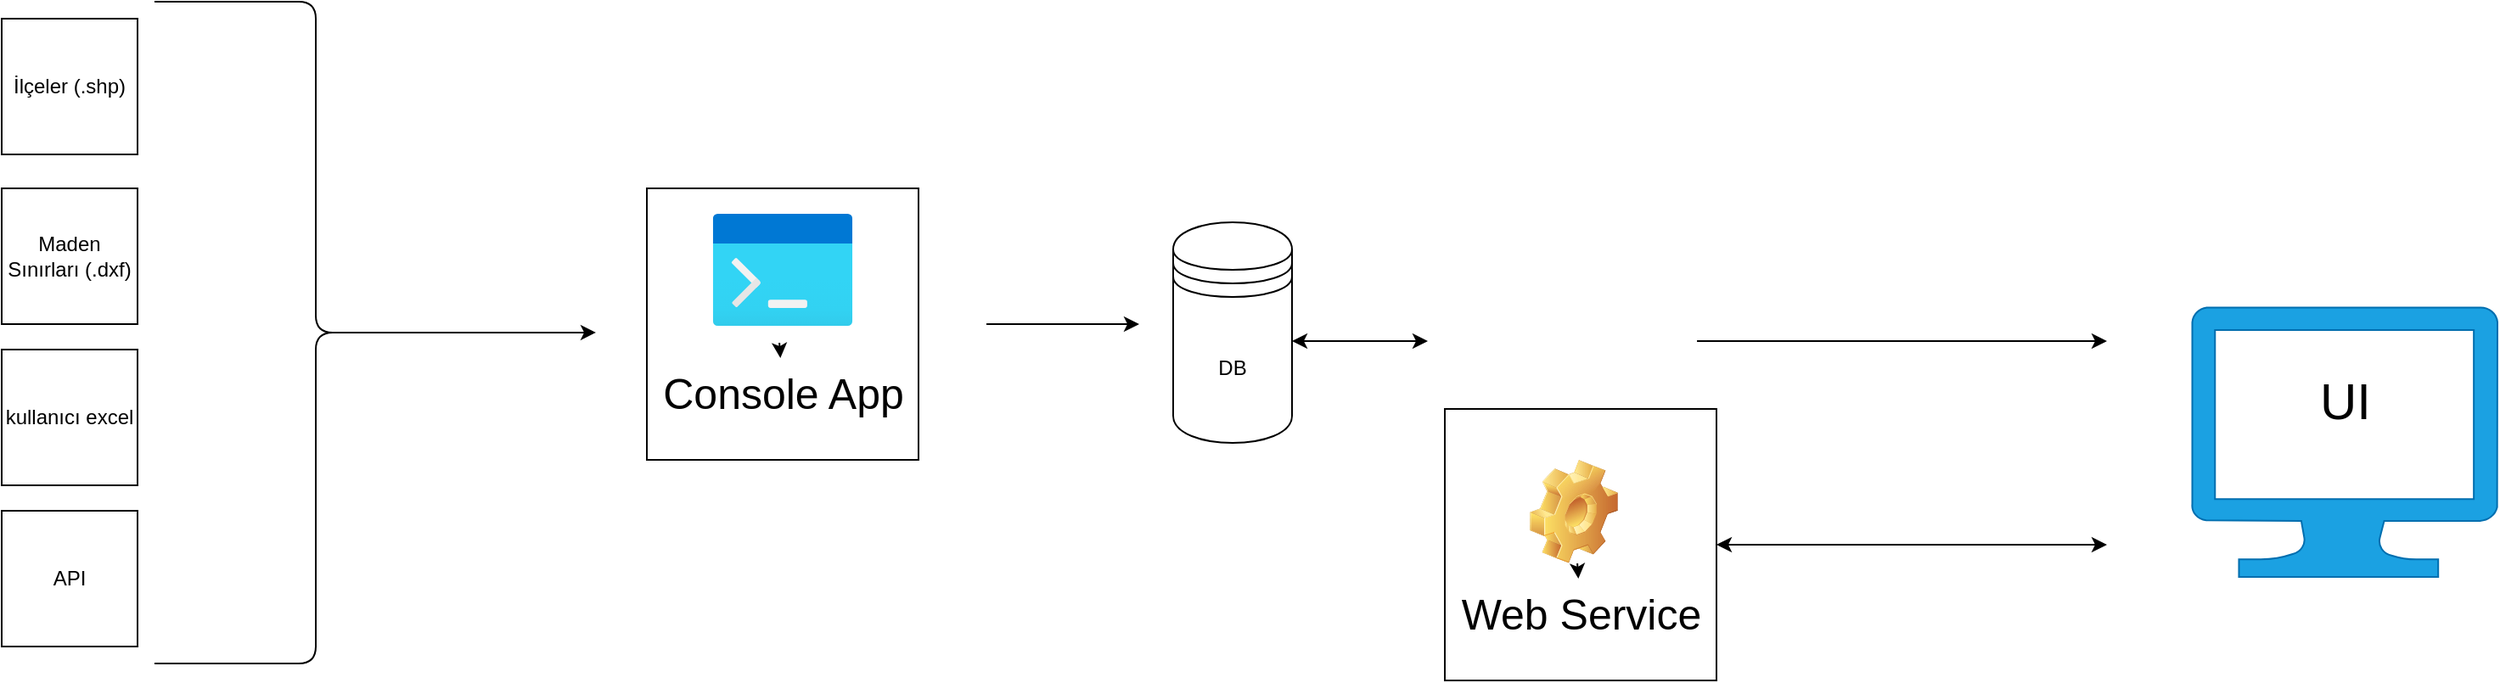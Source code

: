 <mxfile>
    <diagram name="mimari" id="VIvPxowawO4-w-PeL_9Y">
        <mxGraphModel dx="1971" dy="1284" grid="1" gridSize="10" guides="1" tooltips="1" connect="1" arrows="1" fold="1" page="1" pageScale="1" pageWidth="827" pageHeight="1169" math="0" shadow="0">
            <root>
                <mxCell id="0"/>
                <mxCell id="1" parent="0"/>
                <mxCell id="WNFsR8Vi4PwQBDSD8mDU-1" value="İlçeler (.shp)" style="whiteSpace=wrap;html=1;aspect=fixed;" parent="1" vertex="1">
                    <mxGeometry x="20" y="230" width="80" height="80" as="geometry"/>
                </mxCell>
                <mxCell id="WNFsR8Vi4PwQBDSD8mDU-4" value="Maden Sınırları (.dxf)" style="whiteSpace=wrap;html=1;aspect=fixed;" parent="1" vertex="1">
                    <mxGeometry x="20" y="330" width="80" height="80" as="geometry"/>
                </mxCell>
                <mxCell id="WNFsR8Vi4PwQBDSD8mDU-6" value="kullanıcı excel" style="whiteSpace=wrap;html=1;aspect=fixed;" parent="1" vertex="1">
                    <mxGeometry x="20" y="425" width="80" height="80" as="geometry"/>
                </mxCell>
                <mxCell id="WNFsR8Vi4PwQBDSD8mDU-8" value="API" style="whiteSpace=wrap;html=1;aspect=fixed;" parent="1" vertex="1">
                    <mxGeometry x="20" y="520" width="80" height="80" as="geometry"/>
                </mxCell>
                <mxCell id="13" value="" style="shape=curlyBracket;whiteSpace=wrap;html=1;rounded=1;flipH=1;labelPosition=right;verticalLabelPosition=middle;align=left;verticalAlign=middle;" vertex="1" parent="1">
                    <mxGeometry x="110" y="220" width="190" height="390" as="geometry"/>
                </mxCell>
                <mxCell id="15" value="" style="endArrow=classic;html=1;" edge="1" parent="1">
                    <mxGeometry width="50" height="50" relative="1" as="geometry">
                        <mxPoint x="220" y="414.96" as="sourcePoint"/>
                        <mxPoint x="370" y="414.96" as="targetPoint"/>
                    </mxGeometry>
                </mxCell>
                <mxCell id="19" value="DB" style="shape=datastore;whiteSpace=wrap;html=1;" vertex="1" parent="1">
                    <mxGeometry x="710" y="350" width="70" height="130" as="geometry"/>
                </mxCell>
                <mxCell id="21" value="" style="endArrow=classic;html=1;" edge="1" parent="1">
                    <mxGeometry width="50" height="50" relative="1" as="geometry">
                        <mxPoint x="600" y="410.0" as="sourcePoint"/>
                        <mxPoint x="690" y="410" as="targetPoint"/>
                    </mxGeometry>
                </mxCell>
                <mxCell id="31" style="edgeStyle=none;html=1;" edge="1" parent="1" source="23">
                    <mxGeometry relative="1" as="geometry">
                        <mxPoint x="1260" y="420.0" as="targetPoint"/>
                    </mxGeometry>
                </mxCell>
                <mxCell id="23" value="" style="shape=image;verticalLabelPosition=bottom;labelBackgroundColor=default;verticalAlign=top;aspect=fixed;imageAspect=0;image=https://underdark.files.wordpress.com/2017/07/geoserver_logo-svg.png;" vertex="1" parent="1">
                    <mxGeometry x="860" y="395" width="158.53" height="50" as="geometry"/>
                </mxCell>
                <mxCell id="28" value="" style="endArrow=classic;startArrow=classic;html=1;exitX=1;exitY=0.5;exitDx=0;exitDy=0;" edge="1" parent="1" source="6">
                    <mxGeometry width="50" height="50" relative="1" as="geometry">
                        <mxPoint x="990" y="540" as="sourcePoint"/>
                        <mxPoint x="1260" y="540" as="targetPoint"/>
                    </mxGeometry>
                </mxCell>
                <mxCell id="30" value="" style="endArrow=classic;startArrow=classic;html=1;exitX=1;exitY=0.5;exitDx=0;exitDy=0;entryX=0;entryY=0.5;entryDx=0;entryDy=0;" edge="1" parent="1" target="23">
                    <mxGeometry width="50" height="50" relative="1" as="geometry">
                        <mxPoint x="780.0" y="420.0" as="sourcePoint"/>
                        <mxPoint x="1063.99" y="495.0" as="targetPoint"/>
                        <Array as="points"/>
                    </mxGeometry>
                </mxCell>
                <mxCell id="42" value="" style="group" vertex="1" connectable="0" parent="1">
                    <mxGeometry x="870" y="460" width="160" height="160" as="geometry"/>
                </mxCell>
                <mxCell id="6" value="" style="whiteSpace=wrap;html=1;aspect=fixed;" parent="42" vertex="1">
                    <mxGeometry width="160" height="160" as="geometry"/>
                </mxCell>
                <mxCell id="32" value="" style="shape=image;html=1;verticalLabelPosition=bottom;verticalAlign=top;imageAspect=1;aspect=fixed;image=img/clipart/Gear_128x128.png;imageBackground=none;" vertex="1" parent="42">
                    <mxGeometry x="50" y="30" width="52" height="61" as="geometry"/>
                </mxCell>
                <mxCell id="40" value="Web Service" style="text;html=1;align=center;verticalAlign=middle;resizable=0;points=[];autosize=1;strokeColor=none;fillColor=none;fontSize=25;" vertex="1" parent="42">
                    <mxGeometry y="100" width="160" height="40" as="geometry"/>
                </mxCell>
                <mxCell id="41" value="" style="edgeStyle=none;html=1;fontSize=25;" edge="1" parent="42" source="32" target="40">
                    <mxGeometry relative="1" as="geometry"/>
                </mxCell>
                <mxCell id="43" value="" style="group" vertex="1" connectable="0" parent="1">
                    <mxGeometry x="1310" y="400" width="180" height="159" as="geometry"/>
                </mxCell>
                <mxCell id="35" value="UI" style="text;html=1;align=center;verticalAlign=middle;resizable=0;points=[];autosize=1;strokeColor=none;fillColor=none;fontSize=30;" vertex="1" parent="43">
                    <mxGeometry x="65" y="30" width="50" height="50" as="geometry"/>
                </mxCell>
                <mxCell id="37" value="" style="verticalLabelPosition=bottom;html=1;verticalAlign=top;align=center;strokeColor=#006EAF;fillColor=#1ba1e2;shape=mxgraph.azure.computer;pointerEvents=1;fontSize=30;fontColor=#ffffff;" vertex="1" parent="43">
                    <mxGeometry width="180" height="159" as="geometry"/>
                </mxCell>
                <mxCell id="49" value="" style="group" vertex="1" connectable="0" parent="1">
                    <mxGeometry x="400" y="330" width="165" height="160" as="geometry"/>
                </mxCell>
                <mxCell id="50" value="" style="whiteSpace=wrap;html=1;aspect=fixed;" vertex="1" parent="49">
                    <mxGeometry width="160" height="160" as="geometry"/>
                </mxCell>
                <mxCell id="52" value="Console App" style="text;html=1;align=center;verticalAlign=middle;resizable=0;points=[];autosize=1;strokeColor=none;fillColor=none;fontSize=25;" vertex="1" parent="49">
                    <mxGeometry x="-5" y="100" width="170" height="40" as="geometry"/>
                </mxCell>
                <mxCell id="53" value="" style="edgeStyle=none;html=1;fontSize=25;" edge="1" parent="49" target="52">
                    <mxGeometry relative="1" as="geometry">
                        <mxPoint x="78.05" y="91.0" as="sourcePoint"/>
                    </mxGeometry>
                </mxCell>
                <mxCell id="20" value="" style="aspect=fixed;html=1;points=[];align=center;image;fontSize=12;image=img/lib/azure2/general/Dev_Console.svg;" vertex="1" parent="49">
                    <mxGeometry x="38.75" y="15" width="82.5" height="66" as="geometry"/>
                </mxCell>
            </root>
        </mxGraphModel>
    </diagram>
    <diagram id="z4UFupOvfphJHM-sHvLi" name="db">
        <mxGraphModel dx="2230" dy="899" grid="1" gridSize="10" guides="1" tooltips="1" connect="1" arrows="1" fold="1" page="1" pageScale="1" pageWidth="850" pageHeight="1100" math="0" shadow="0">
            <root>
                <mxCell id="0"/>
                <mxCell id="1" parent="0"/>
                <mxCell id="HWj9hYNBEmBBlKk7WaZJ-7" value="&lt;span style=&quot;font-weight: 400;&quot;&gt;pharmacyOnDuty&lt;/span&gt;" style="swimlane;whiteSpace=wrap;html=1;" parent="1" vertex="1">
                    <mxGeometry x="150" y="40" width="290" height="190" as="geometry"/>
                </mxCell>
                <mxCell id="HWj9hYNBEmBBlKk7WaZJ-8" value="name" style="text;strokeColor=none;fillColor=none;align=left;verticalAlign=middle;spacingLeft=4;spacingRight=4;overflow=hidden;points=[[0,0.5],[1,0.5]];portConstraint=eastwest;rotatable=0;whiteSpace=wrap;html=1;" parent="HWj9hYNBEmBBlKk7WaZJ-7" vertex="1">
                    <mxGeometry y="40" width="130" height="30" as="geometry"/>
                </mxCell>
                <mxCell id="HWj9hYNBEmBBlKk7WaZJ-9" value="dist" style="text;strokeColor=none;fillColor=none;align=left;verticalAlign=middle;spacingLeft=4;spacingRight=4;overflow=hidden;points=[[0,0.5],[1,0.5]];portConstraint=eastwest;rotatable=0;whiteSpace=wrap;html=1;" parent="HWj9hYNBEmBBlKk7WaZJ-7" vertex="1">
                    <mxGeometry y="60" width="130" height="30" as="geometry"/>
                </mxCell>
                <mxCell id="HWj9hYNBEmBBlKk7WaZJ-10" value="address" style="text;strokeColor=none;fillColor=none;align=left;verticalAlign=middle;spacingLeft=4;spacingRight=4;overflow=hidden;points=[[0,0.5],[1,0.5]];portConstraint=eastwest;rotatable=0;whiteSpace=wrap;html=1;" parent="HWj9hYNBEmBBlKk7WaZJ-7" vertex="1">
                    <mxGeometry y="90" width="130" height="30" as="geometry"/>
                </mxCell>
                <mxCell id="HWj9hYNBEmBBlKk7WaZJ-6" value="phone" style="text;strokeColor=none;fillColor=none;align=left;verticalAlign=middle;spacingLeft=4;spacingRight=4;overflow=hidden;points=[[0,0.5],[1,0.5]];portConstraint=eastwest;rotatable=0;whiteSpace=wrap;html=1;" parent="HWj9hYNBEmBBlKk7WaZJ-7" vertex="1">
                    <mxGeometry y="120" width="140" height="30" as="geometry"/>
                </mxCell>
                <mxCell id="HWj9hYNBEmBBlKk7WaZJ-11" value="Point(Geom)" style="text;html=1;align=center;verticalAlign=middle;resizable=0;points=[];autosize=1;strokeColor=none;fillColor=none;" parent="HWj9hYNBEmBBlKk7WaZJ-7" vertex="1">
                    <mxGeometry x="-5" y="150" width="90" height="30" as="geometry"/>
                </mxCell>
                <mxCell id="HWj9hYNBEmBBlKk7WaZJ-23" value="Id" style="text;html=1;align=center;verticalAlign=middle;resizable=0;points=[];autosize=1;strokeColor=none;fillColor=none;" parent="HWj9hYNBEmBBlKk7WaZJ-7" vertex="1">
                    <mxGeometry y="20" width="30" height="30" as="geometry"/>
                </mxCell>
                <mxCell id="eek1rcv4ZguinmzHR4OL-3" value="api" style="text;html=1;align=center;verticalAlign=middle;resizable=0;points=[];autosize=1;strokeColor=none;fillColor=none;" parent="HWj9hYNBEmBBlKk7WaZJ-7" vertex="1">
                    <mxGeometry x="215" width="40" height="30" as="geometry"/>
                </mxCell>
                <mxCell id="HWj9hYNBEmBBlKk7WaZJ-17" value="&lt;span style=&quot;font-weight: 400;&quot;&gt;miningArea&lt;/span&gt;" style="swimlane;whiteSpace=wrap;html=1;startSize=23;" parent="1" vertex="1">
                    <mxGeometry x="-150" y="110" width="180" height="155" as="geometry"/>
                </mxCell>
                <mxCell id="HWj9hYNBEmBBlKk7WaZJ-18" value="Polygon" style="text;strokeColor=none;fillColor=none;align=left;verticalAlign=middle;spacingLeft=4;spacingRight=4;overflow=hidden;points=[[0,0.5],[1,0.5]];portConstraint=eastwest;rotatable=0;whiteSpace=wrap;html=1;" parent="HWj9hYNBEmBBlKk7WaZJ-17" vertex="1">
                    <mxGeometry y="60" width="130" height="30" as="geometry"/>
                </mxCell>
                <mxCell id="HWj9hYNBEmBBlKk7WaZJ-24" value="Id" style="text;html=1;align=center;verticalAlign=middle;resizable=0;points=[];autosize=1;strokeColor=none;fillColor=none;" parent="HWj9hYNBEmBBlKk7WaZJ-17" vertex="1">
                    <mxGeometry y="30" width="30" height="30" as="geometry"/>
                </mxCell>
                <mxCell id="eek1rcv4ZguinmzHR4OL-4" value="dxf" style="text;html=1;align=center;verticalAlign=middle;resizable=0;points=[];autosize=1;strokeColor=none;fillColor=none;" parent="HWj9hYNBEmBBlKk7WaZJ-17" vertex="1">
                    <mxGeometry x="130" y="-5" width="40" height="30" as="geometry"/>
                </mxCell>
                <mxCell id="HWj9hYNBEmBBlKk7WaZJ-30" value="&lt;span style=&quot;font-weight: 400;&quot;&gt;applicants&lt;/span&gt;" style="swimlane;whiteSpace=wrap;html=1;startSize=23;" parent="1" vertex="1">
                    <mxGeometry x="190" y="500" width="190" height="200" as="geometry">
                        <mxRectangle x="190" y="500" width="90" height="30" as="alternateBounds"/>
                    </mxGeometry>
                </mxCell>
                <mxCell id="HWj9hYNBEmBBlKk7WaZJ-31" value="address" style="text;strokeColor=none;fillColor=none;align=left;verticalAlign=middle;spacingLeft=4;spacingRight=4;overflow=hidden;points=[[0,0.5],[1,0.5]];portConstraint=eastwest;rotatable=0;whiteSpace=wrap;html=1;" parent="HWj9hYNBEmBBlKk7WaZJ-30" vertex="1">
                    <mxGeometry y="100" width="130" height="30" as="geometry"/>
                </mxCell>
                <mxCell id="HWj9hYNBEmBBlKk7WaZJ-32" value="&lt;span style=&quot;&quot;&gt;applicantsId&lt;/span&gt;" style="text;html=1;align=center;verticalAlign=middle;resizable=0;points=[];autosize=1;strokeColor=none;fillColor=none;" parent="HWj9hYNBEmBBlKk7WaZJ-30" vertex="1">
                    <mxGeometry x="-5" y="30" width="90" height="30" as="geometry"/>
                </mxCell>
                <mxCell id="HWj9hYNBEmBBlKk7WaZJ-33" value="city" style="text;strokeColor=none;fillColor=none;align=left;verticalAlign=middle;spacingLeft=4;spacingRight=4;overflow=hidden;points=[[0,0.5],[1,0.5]];portConstraint=eastwest;rotatable=0;whiteSpace=wrap;html=1;" parent="HWj9hYNBEmBBlKk7WaZJ-30" vertex="1">
                    <mxGeometry y="130" width="130" height="30" as="geometry"/>
                </mxCell>
                <mxCell id="HWj9hYNBEmBBlKk7WaZJ-34" value="applicantName" style="text;html=1;align=center;verticalAlign=middle;resizable=0;points=[];autosize=1;strokeColor=none;fillColor=none;" parent="HWj9hYNBEmBBlKk7WaZJ-30" vertex="1">
                    <mxGeometry x="-5" y="60" width="100" height="30" as="geometry"/>
                </mxCell>
                <mxCell id="HWj9hYNBEmBBlKk7WaZJ-35" value="point(geom)" style="text;html=1;align=center;verticalAlign=middle;resizable=0;points=[];autosize=1;strokeColor=none;fillColor=none;" parent="HWj9hYNBEmBBlKk7WaZJ-30" vertex="1">
                    <mxGeometry x="-5" y="160" width="90" height="30" as="geometry"/>
                </mxCell>
                <mxCell id="eek1rcv4ZguinmzHR4OL-5" value="excel" style="text;html=1;align=center;verticalAlign=middle;resizable=0;points=[];autosize=1;strokeColor=none;fillColor=none;" parent="HWj9hYNBEmBBlKk7WaZJ-30" vertex="1">
                    <mxGeometry x="130" width="50" height="30" as="geometry"/>
                </mxCell>
                <mxCell id="HWj9hYNBEmBBlKk7WaZJ-40" value="&lt;span style=&quot;font-weight: 400;&quot;&gt;county&lt;/span&gt;" style="swimlane;whiteSpace=wrap;html=1;startSize=23;" parent="1" vertex="1">
                    <mxGeometry x="490" y="275" width="220" height="150" as="geometry"/>
                </mxCell>
                <mxCell id="HWj9hYNBEmBBlKk7WaZJ-41" value="polygon(geom)" style="text;strokeColor=none;fillColor=none;align=left;verticalAlign=middle;spacingLeft=4;spacingRight=4;overflow=hidden;points=[[0,0.5],[1,0.5]];portConstraint=eastwest;rotatable=0;whiteSpace=wrap;html=1;" parent="HWj9hYNBEmBBlKk7WaZJ-40" vertex="1">
                    <mxGeometry y="90" width="130" height="30" as="geometry"/>
                </mxCell>
                <mxCell id="HWj9hYNBEmBBlKk7WaZJ-42" value="&lt;span style=&quot;&quot;&gt;objectId&lt;/span&gt;" style="text;html=1;align=center;verticalAlign=middle;resizable=0;points=[];autosize=1;strokeColor=none;fillColor=none;" parent="HWj9hYNBEmBBlKk7WaZJ-40" vertex="1">
                    <mxGeometry y="30" width="70" height="30" as="geometry"/>
                </mxCell>
                <mxCell id="HWj9hYNBEmBBlKk7WaZJ-44" value="name" style="text;html=1;align=center;verticalAlign=middle;resizable=0;points=[];autosize=1;strokeColor=none;fillColor=none;" parent="HWj9hYNBEmBBlKk7WaZJ-40" vertex="1">
                    <mxGeometry y="60" width="50" height="30" as="geometry"/>
                </mxCell>
                <mxCell id="eek1rcv4ZguinmzHR4OL-1" value=".shp&lt;br&gt;" style="text;html=1;align=center;verticalAlign=middle;resizable=0;points=[];autosize=1;strokeColor=none;fillColor=none;" parent="HWj9hYNBEmBBlKk7WaZJ-40" vertex="1">
                    <mxGeometry x="140" y="-5" width="50" height="30" as="geometry"/>
                </mxCell>
            </root>
        </mxGraphModel>
    </diagram>
    <diagram id="oqLbmfeUdE6nn_fVBn1_" name="web service- UML">
        <mxGraphModel dx="3671" dy="2384" grid="1" gridSize="10" guides="1" tooltips="1" connect="1" arrows="1" fold="1" page="1" pageScale="1" pageWidth="850" pageHeight="1100" math="0" shadow="0">
            <root>
                <mxCell id="0"/>
                <mxCell id="1" parent="0"/>
                <mxCell id="6bksntxlbFKdPIjGyii3-1" value="&lt;p style=&quot;margin:0px;margin-top:4px;text-align:center;&quot;&gt;&lt;b&gt;DataRequest&lt;/b&gt;&lt;/p&gt;&lt;hr size=&quot;1&quot;/&gt;&lt;p style=&quot;margin:0 0 0 4px;line-height:1.6;&quot;&gt;+ DataRequest(): &lt;/p&gt;&lt;hr size=&quot;1&quot;/&gt;&lt;p style=&quot;margin:0 0 0 4px;line-height:1.6;&quot;&gt;- polygon: MyPolygon&lt;br/&gt;- otherShape: OtherShape&lt;/p&gt;&lt;hr size=&quot;1&quot;/&gt;&lt;p style=&quot;margin:0 0 0 4px;line-height:1.6;&quot;&gt; polygon: MyPolygon&lt;br/&gt; otherShape: OtherShape&lt;/p&gt;" style="verticalAlign=top;align=left;overflow=fill;fontSize=14;fontFamily=Helvetica;html=1;rounded=0;shadow=0;comic=0;labelBackgroundColor=none;strokeWidth=1;strokeColor=#E9F0EE;" parent="1" vertex="1">
                    <mxGeometry x="80" y="630" width="148" height="188" as="geometry"/>
                </mxCell>
                <mxCell id="6bksntxlbFKdPIjGyii3-2" value="&lt;p style=&quot;margin:0px;margin-top:4px;text-align:center;&quot;&gt;&lt;b&gt;FeaturesItem&lt;/b&gt;&lt;/p&gt;&lt;hr size=&quot;1&quot;/&gt;&lt;p style=&quot;margin:0 0 0 4px;line-height:1.6;&quot;&gt;+ FeaturesItem(): &lt;/p&gt;&lt;hr size=&quot;1&quot;/&gt;&lt;p style=&quot;margin:0 0 0 4px;line-height:1.6;&quot;&gt;- type: String&lt;br/&gt;- geometry: Geometry&lt;br/&gt;- layerID: Integer&lt;br/&gt;- properties: Properties&lt;/p&gt;&lt;hr size=&quot;1&quot;/&gt;&lt;p style=&quot;margin:0 0 0 4px;line-height:1.6;&quot;&gt; layerID: Integer&lt;br/&gt; type: String&lt;br/&gt; geometry: Geometry&lt;br/&gt; properties: Properties&lt;/p&gt;" style="verticalAlign=top;align=left;overflow=fill;fontSize=14;fontFamily=Helvetica;html=1;rounded=0;shadow=0;comic=0;labelBackgroundColor=none;strokeWidth=1;strokeColor=#E9F0EE;" parent="1" vertex="1">
                    <mxGeometry x="246" y="194" width="182" height="248" as="geometry"/>
                </mxCell>
                <mxCell id="6bksntxlbFKdPIjGyii3-3" value="&lt;p style=&quot;margin:0px;margin-top:4px;text-align:center;&quot;&gt;&lt;b&gt;FeaturesItem&lt;/b&gt;&lt;/p&gt;&lt;hr size=&quot;1&quot;/&gt;&lt;p style=&quot;margin:0 0 0 4px;line-height:1.6;&quot;&gt;+ FeaturesItem(): &lt;/p&gt;&lt;hr size=&quot;1&quot;/&gt;&lt;p style=&quot;margin:0 0 0 4px;line-height:1.6;&quot;&gt;- properties: Properties&lt;br/&gt;- geometry: Geometry&lt;br/&gt;- type: String&lt;/p&gt;&lt;hr size=&quot;1&quot;/&gt;&lt;p style=&quot;margin:0 0 0 4px;line-height:1.6;&quot;&gt; type: String&lt;br/&gt; geometry: Geometry&lt;br/&gt; properties: Properties&lt;/p&gt;" style="verticalAlign=top;align=left;overflow=fill;fontSize=14;fontFamily=Helvetica;html=1;rounded=0;shadow=0;comic=0;labelBackgroundColor=none;strokeWidth=1;strokeColor=#E9F0EE;" parent="1" vertex="1">
                    <mxGeometry x="-44" y="217" width="182" height="202" as="geometry"/>
                </mxCell>
                <mxCell id="6bksntxlbFKdPIjGyii3-4" value="&lt;p style=&quot;margin:0px;margin-top:4px;text-align:center;&quot;&gt;&lt;i&gt;&amp;lt;&amp;lt;interface&amp;gt;&amp;gt;&lt;/i&gt;&lt;br/&gt;&lt;b&gt;GeoJsonService&lt;/b&gt;&lt;/p&gt;&lt;hr size=&quot;1&quot;/&gt;&lt;p style=&quot;margin:0 0 0 4px;line-height:1.6;&quot;&gt;+ findShapesWithinPolygon(OtherShape, MyPolygon): ResponseEntity&amp;lt;OtherShape&amp;gt;&lt;/p&gt;" style="verticalAlign=top;align=left;overflow=fill;fontSize=14;fontFamily=Helvetica;html=1;rounded=0;shadow=0;comic=0;labelBackgroundColor=none;strokeWidth=1;strokeColor=#E9F0EE;" parent="1" vertex="1">
                    <mxGeometry x="620" y="370" width="175" height="136" as="geometry"/>
                </mxCell>
                <mxCell id="6bksntxlbFKdPIjGyii3-5" value="&lt;p style=&quot;margin:0px;margin-top:4px;text-align:center;&quot;&gt;&lt;b&gt;GeoJsonServiceImpl&lt;/b&gt;&lt;/p&gt;&lt;hr size=&quot;1&quot;/&gt;&lt;p style=&quot;margin:0 0 0 4px;line-height:1.6;&quot;&gt;+ GeoJsonServiceImpl(): &lt;/p&gt;&lt;hr size=&quot;1&quot;/&gt;&lt;p style=&quot;margin:0 0 0 4px;line-height:1.6;&quot;&gt;- getPolygonIfInside(OtherShape, List&amp;lt;Polygon&amp;gt;): OtherShape&lt;br/&gt;+ findShapesWithinPolygon(OtherShape, MyPolygon): ResponseEntity&amp;lt;OtherShape&amp;gt;&lt;br/&gt;- getLineStringIfInside(OtherShape, List&amp;lt;Polygon&amp;gt;): OtherShape&lt;br/&gt;- getPointsIfInside(OtherShape, List&amp;lt;Polygon&amp;gt;): OtherShape&lt;/p&gt;" style="verticalAlign=top;align=left;overflow=fill;fontSize=14;fontFamily=Helvetica;html=1;rounded=0;shadow=0;comic=0;labelBackgroundColor=none;strokeWidth=1;strokeColor=#E9F0EE;" parent="1" vertex="1">
                    <mxGeometry x="390" y="770" width="720" height="168" as="geometry"/>
                </mxCell>
                <mxCell id="6bksntxlbFKdPIjGyii3-6" value="&lt;p style=&quot;margin:0px;margin-top:4px;text-align:center;&quot;&gt;&lt;b&gt;Geometry&lt;/b&gt;&lt;/p&gt;&lt;hr size=&quot;1&quot;/&gt;&lt;p style=&quot;margin:0 0 0 4px;line-height:1.6;&quot;&gt;+ Geometry(): &lt;/p&gt;&lt;hr size=&quot;1&quot;/&gt;&lt;p style=&quot;margin:0 0 0 4px;line-height:1.6;&quot;&gt;- type: String&lt;br/&gt;- coordinates: List&amp;lt;Object&amp;gt;&lt;/p&gt;&lt;hr size=&quot;1&quot;/&gt;&lt;p style=&quot;margin:0 0 0 4px;line-height:1.6;&quot;&gt; type: String&lt;br/&gt; coordinates: List&amp;lt;Object&amp;gt;&lt;/p&gt;" style="verticalAlign=top;align=left;overflow=fill;fontSize=14;fontFamily=Helvetica;html=1;rounded=0;shadow=0;comic=0;labelBackgroundColor=none;strokeWidth=1;strokeColor=#E9F0EE;" parent="1" vertex="1">
                    <mxGeometry x="500" y="-80" width="207" height="156" as="geometry"/>
                </mxCell>
                <mxCell id="6bksntxlbFKdPIjGyii3-7" value="&lt;p style=&quot;margin:0px;margin-top:4px;text-align:center;&quot;&gt;&lt;b&gt;Geometry&lt;/b&gt;&lt;/p&gt;&lt;hr size=&quot;1&quot;/&gt;&lt;p style=&quot;margin:0 0 0 4px;line-height:1.6;&quot;&gt;+ Geometry(): &lt;/p&gt;&lt;hr size=&quot;1&quot;/&gt;&lt;p style=&quot;margin:0 0 0 4px;line-height:1.6;&quot;&gt;- type: String&lt;br/&gt;- coordinates: List&amp;lt;List&amp;lt;List&amp;lt;Object&amp;gt;&amp;gt;&amp;gt;&lt;/p&gt;&lt;hr size=&quot;1&quot;/&gt;&lt;p style=&quot;margin:0 0 0 4px;line-height:1.6;&quot;&gt; type: String&lt;br/&gt; coordinates: List&amp;lt;List&amp;lt;List&amp;lt;Object&amp;gt;&amp;gt;&amp;gt;&lt;/p&gt;" style="verticalAlign=top;align=left;overflow=fill;fontSize=14;fontFamily=Helvetica;html=1;rounded=0;shadow=0;comic=0;labelBackgroundColor=none;strokeWidth=1;strokeColor=#E9F0EE;" parent="1" vertex="1">
                    <mxGeometry x="-740" y="-30" width="287" height="156" as="geometry"/>
                </mxCell>
                <mxCell id="6bksntxlbFKdPIjGyii3-8" value="&lt;p style=&quot;margin:0px;margin-top:4px;text-align:center;&quot;&gt;&lt;b&gt;MyPolygon&lt;/b&gt;&lt;/p&gt;&lt;hr size=&quot;1&quot;/&gt;&lt;p style=&quot;margin:0 0 0 4px;line-height:1.6;&quot;&gt;+ MyPolygon(): &lt;/p&gt;&lt;hr size=&quot;1&quot;/&gt;&lt;p style=&quot;margin:0 0 0 4px;line-height:1.6;&quot;&gt;- features: List&amp;lt;FeaturesItem&amp;gt;&lt;br/&gt;- type: String&lt;/p&gt;&lt;hr size=&quot;1&quot;/&gt;&lt;p style=&quot;margin:0 0 0 4px;line-height:1.6;&quot;&gt; features: List&amp;lt;FeaturesItem&amp;gt;&lt;br/&gt; type: String&lt;/p&gt;" style="verticalAlign=top;align=left;overflow=fill;fontSize=14;fontFamily=Helvetica;html=1;rounded=0;shadow=0;comic=0;labelBackgroundColor=none;strokeWidth=1;strokeColor=#E9F0EE;" parent="1" vertex="1">
                    <mxGeometry x="-240" y="506" width="136" height="220" as="geometry"/>
                </mxCell>
                <mxCell id="6bksntxlbFKdPIjGyii3-9" value="&lt;p style=&quot;margin:0px;margin-top:4px;text-align:center;&quot;&gt;&lt;b&gt;OtherShape&lt;/b&gt;&lt;/p&gt;&lt;hr size=&quot;1&quot;/&gt;&lt;p style=&quot;margin:0 0 0 4px;line-height:1.6;&quot;&gt;+ OtherShape(): &lt;/p&gt;&lt;hr size=&quot;1&quot;/&gt;&lt;p style=&quot;margin:0 0 0 4px;line-height:1.6;&quot;&gt;- features: List&amp;lt;FeaturesItem&amp;gt;&lt;br/&gt;- type: String&lt;/p&gt;&lt;hr size=&quot;1&quot;/&gt;&lt;p style=&quot;margin:0 0 0 4px;line-height:1.6;&quot;&gt; features: List&amp;lt;FeaturesItem&amp;gt;&lt;br/&gt; type: String&lt;/p&gt;" style="verticalAlign=top;align=left;overflow=fill;fontSize=14;fontFamily=Helvetica;html=1;rounded=0;shadow=0;comic=0;labelBackgroundColor=none;strokeWidth=1;strokeColor=#E9F0EE;" parent="1" vertex="1">
                    <mxGeometry x="313" y="494" width="141" height="186" as="geometry"/>
                </mxCell>
                <mxCell id="6bksntxlbFKdPIjGyii3-10" value="&lt;p style=&quot;margin:0px;margin-top:4px;text-align:center;&quot;&gt;&lt;b&gt;Properties&lt;/b&gt;&lt;/p&gt;&lt;hr size=&quot;1&quot;/&gt;&lt;p style=&quot;margin:0 0 0 4px;line-height:1.6;&quot;&gt;+ Properties(): &lt;/p&gt;" style="verticalAlign=top;align=left;overflow=fill;fontSize=14;fontFamily=Helvetica;html=1;rounded=0;shadow=0;comic=0;labelBackgroundColor=none;strokeWidth=1;strokeColor=#E9F0EE;" parent="1" vertex="1">
                    <mxGeometry x="-330" y="-130" width="131" height="67" as="geometry"/>
                </mxCell>
                <mxCell id="6bksntxlbFKdPIjGyii3-11" value="&lt;p style=&quot;margin:0px;margin-top:4px;text-align:center;&quot;&gt;&lt;b&gt;Properties&lt;/b&gt;&lt;/p&gt;&lt;hr size=&quot;1&quot;/&gt;&lt;p style=&quot;margin:0 0 0 4px;line-height:1.6;&quot;&gt;+ Properties(): &lt;/p&gt;&lt;hr size=&quot;1&quot;/&gt;&lt;p style=&quot;margin:0 0 0 4px;line-height:1.6;&quot;&gt;- uniqueId: String&lt;/p&gt;&lt;hr size=&quot;1&quot;/&gt;&lt;p style=&quot;margin:0 0 0 4px;line-height:1.6;&quot;&gt; uniqueId: String&lt;br/&gt; FId: Integer&lt;/p&gt;" style="verticalAlign=top;align=left;overflow=fill;fontSize=14;fontFamily=Helvetica;html=1;rounded=0;shadow=0;comic=0;labelBackgroundColor=none;strokeWidth=1;strokeColor=#E9F0EE;" parent="1" vertex="1">
                    <mxGeometry x="311" y="-158" width="143" height="188" as="geometry"/>
                </mxCell>
                <mxCell id="6bksntxlbFKdPIjGyii3-12" value="&lt;p style=&quot;margin:0px;margin-top:4px;text-align:center;&quot;&gt;&lt;b&gt;geoJsonController&lt;/b&gt;&lt;/p&gt;&lt;hr size=&quot;1&quot;/&gt;&lt;p style=&quot;margin:0 0 0 4px;line-height:1.6;&quot;&gt;+ geoJsonController(GeoJsonService): &lt;/p&gt;&lt;hr size=&quot;1&quot;/&gt;&lt;p style=&quot;margin:0 0 0 4px;line-height:1.6;&quot;&gt;+ postData(DataRequest): ResponseEntity&amp;lt;OtherShape&amp;gt;&lt;/p&gt;" style="verticalAlign=top;align=left;overflow=fill;fontSize=14;fontFamily=Helvetica;html=1;rounded=0;shadow=0;comic=0;labelBackgroundColor=none;strokeWidth=1;strokeColor=#E9F0EE;" parent="1" vertex="1">
                    <mxGeometry x="591" y="580" width="409" height="138" as="geometry"/>
                </mxCell>
                <mxCell id="6bksntxlbFKdPIjGyii3-13" value="" style="html=1;rounded=1;edgeStyle=orthogonalEdgeStyle;dashed=0;startArrow=diamondThinstartSize=12;endArrow=openThin;endSize=12;strokeColor=#E9F0EE;exitX=0.500;exitY=0.002;exitDx=0;exitDy=0;" parent="1" source="6bksntxlbFKdPIjGyii3-1" edge="1">
                    <mxGeometry width="50" height="50" relative="1" as="geometry">
                        <Array as="points">
                            <mxPoint x="154" y="560"/>
                        </Array>
                        <mxPoint x="-110" y="560" as="targetPoint"/>
                    </mxGeometry>
                </mxCell>
                <mxCell id="6bksntxlbFKdPIjGyii3-14" value="1" style="edgeLabel;resizable=0;html=1;align=left;verticalAlign=top;strokeColor=default;" parent="6bksntxlbFKdPIjGyii3-13" vertex="1" connectable="0">
                    <mxGeometry x="-50" y="527" as="geometry"/>
                </mxCell>
                <mxCell id="6bksntxlbFKdPIjGyii3-15" value="1" style="edgeLabel;resizable=0;html=1;align=left;verticalAlign=top;strokeColor=default;" parent="6bksntxlbFKdPIjGyii3-13" vertex="1" connectable="0">
                    <mxGeometry x="40" y="540" as="geometry"/>
                </mxCell>
                <mxCell id="6bksntxlbFKdPIjGyii3-16" value="polygon" style="edgeLabel;resizable=0;html=1;align=left;verticalAlign=top;strokeColor=default;" parent="6bksntxlbFKdPIjGyii3-13" vertex="1" connectable="0">
                    <mxGeometry x="-20" y="540" as="geometry"/>
                </mxCell>
                <mxCell id="6bksntxlbFKdPIjGyii3-17" value="" style="html=1;rounded=1;edgeStyle=orthogonalEdgeStyle;dashed=0;startArrow=diamondThinstartSize=12;endArrow=openThin;endSize=12;strokeColor=#E9F0EE;exitX=1.001;exitY=0.426;exitDx=0;exitDy=0;exitPerimeter=0;entryX=0.208;entryY=1.018;entryDx=0;entryDy=0;entryPerimeter=0;" parent="1" source="6bksntxlbFKdPIjGyii3-1" target="6bksntxlbFKdPIjGyii3-9" edge="1">
                    <mxGeometry width="50" height="50" relative="1" as="geometry">
                        <Array as="points">
                            <mxPoint x="250" y="710"/>
                            <mxPoint x="250" y="730"/>
                            <mxPoint x="260" y="730"/>
                            <mxPoint x="260" y="800"/>
                            <mxPoint x="340" y="800"/>
                            <mxPoint x="340" y="730"/>
                            <mxPoint x="342" y="730"/>
                        </Array>
                        <mxPoint x="350" y="730" as="targetPoint"/>
                    </mxGeometry>
                </mxCell>
                <mxCell id="6bksntxlbFKdPIjGyii3-18" value="1" style="edgeLabel;resizable=0;html=1;align=left;verticalAlign=top;strokeColor=default;" parent="6bksntxlbFKdPIjGyii3-17" vertex="1" connectable="0">
                    <mxGeometry x="230" y="690" as="geometry"/>
                </mxCell>
                <mxCell id="6bksntxlbFKdPIjGyii3-19" value="1" style="edgeLabel;resizable=0;html=1;align=left;verticalAlign=top;strokeColor=default;" parent="6bksntxlbFKdPIjGyii3-17" vertex="1" connectable="0">
                    <mxGeometry x="330" y="680" as="geometry"/>
                </mxCell>
                <mxCell id="6bksntxlbFKdPIjGyii3-20" value="otherShape" style="edgeLabel;resizable=0;html=1;align=left;verticalAlign=top;strokeColor=default;" parent="6bksntxlbFKdPIjGyii3-17" vertex="1" connectable="0">
                    <mxGeometry x="349" y="527" as="geometry"/>
                </mxCell>
                <mxCell id="6bksntxlbFKdPIjGyii3-21" value="" style="html=1;rounded=1;edgeStyle=orthogonalEdgeStyle;dashed=0;startArrow=diamondThinstartSize=12;endArrow=openThin;endSize=12;strokeColor=#E9F0EE;exitX=0.500;exitY=0.000;exitDx=0;exitDy=0;entryX=0.250;entryY=1.000;entryDx=0;entryDy=0;" parent="1" source="6bksntxlbFKdPIjGyii3-2" target="6bksntxlbFKdPIjGyii3-6" edge="1">
                    <mxGeometry width="50" height="50" relative="1" as="geometry">
                        <Array as="points">
                            <mxPoint x="337" y="173"/>
                            <mxPoint x="531" y="173"/>
                        </Array>
                    </mxGeometry>
                </mxCell>
                <mxCell id="6bksntxlbFKdPIjGyii3-22" value="1" style="edgeLabel;resizable=0;html=1;align=left;verticalAlign=top;strokeColor=default;" parent="6bksntxlbFKdPIjGyii3-21" vertex="1" connectable="0">
                    <mxGeometry x="326" y="163" as="geometry"/>
                </mxCell>
                <mxCell id="6bksntxlbFKdPIjGyii3-23" value="1" style="edgeLabel;resizable=0;html=1;align=left;verticalAlign=top;strokeColor=default;" parent="6bksntxlbFKdPIjGyii3-21" vertex="1" connectable="0">
                    <mxGeometry x="506" y="153" as="geometry"/>
                </mxCell>
                <mxCell id="6bksntxlbFKdPIjGyii3-24" value="geometry" style="edgeLabel;resizable=0;html=1;align=left;verticalAlign=top;strokeColor=default;" parent="6bksntxlbFKdPIjGyii3-21" vertex="1" connectable="0">
                    <mxGeometry x="531" y="148" as="geometry"/>
                </mxCell>
                <mxCell id="6bksntxlbFKdPIjGyii3-25" value="" style="html=1;rounded=1;edgeStyle=orthogonalEdgeStyle;dashed=0;startArrow=diamondThinstartSize=12;endArrow=openThin;endSize=12;strokeColor=#E9F0EE;exitX=0.500;exitY=0.000;exitDx=0;exitDy=0;entryX=0.24;entryY=0.99;entryDx=0;entryDy=0;entryPerimeter=0;" parent="1" source="6bksntxlbFKdPIjGyii3-3" target="6bksntxlbFKdPIjGyii3-7" edge="1">
                    <mxGeometry width="50" height="50" relative="1" as="geometry">
                        <Array as="points">
                            <mxPoint x="47" y="200"/>
                            <mxPoint x="-671" y="200"/>
                        </Array>
                        <mxPoint x="80" y="40" as="targetPoint"/>
                    </mxGeometry>
                </mxCell>
                <mxCell id="6bksntxlbFKdPIjGyii3-26" value="1" style="edgeLabel;resizable=0;html=1;align=left;verticalAlign=top;strokeColor=default;" parent="6bksntxlbFKdPIjGyii3-25" vertex="1" connectable="0">
                    <mxGeometry x="36" y="185" as="geometry"/>
                </mxCell>
                <mxCell id="6bksntxlbFKdPIjGyii3-27" value="1" style="edgeLabel;resizable=0;html=1;align=left;verticalAlign=top;strokeColor=default;" parent="6bksntxlbFKdPIjGyii3-25" vertex="1" connectable="0">
                    <mxGeometry x="57" y="153" as="geometry"/>
                </mxCell>
                <mxCell id="6bksntxlbFKdPIjGyii3-28" value="geometry" style="edgeLabel;resizable=0;html=1;align=left;verticalAlign=top;strokeColor=default;" parent="6bksntxlbFKdPIjGyii3-25" vertex="1" connectable="0">
                    <mxGeometry x="79" y="148" as="geometry"/>
                </mxCell>
                <mxCell id="6bksntxlbFKdPIjGyii3-29" value="" style="html=1;rounded=1;edgeStyle=orthogonalEdgeStyle;dashed=0;startArrow=circlePlus;startFill=0;endArrow=none;strokeColor=#E9F0EE;exitX=0.750;exitY=1.000;exitDx=0;exitDy=0;entryX=0.750;entryY=0.001;entryDx=0;entryDy=0;" parent="1" source="6bksntxlbFKdPIjGyii3-3" target="6bksntxlbFKdPIjGyii3-8" edge="1">
                    <mxGeometry width="50" height="50" relative="1" as="geometry">
                        <Array as="points">
                            <mxPoint x="92" y="463"/>
                            <mxPoint x="101" y="463"/>
                            <mxPoint x="101" y="473"/>
                            <mxPoint x="60" y="473"/>
                        </Array>
                    </mxGeometry>
                </mxCell>
                <mxCell id="6bksntxlbFKdPIjGyii3-30" value="" style="html=1;rounded=1;edgeStyle=orthogonalEdgeStyle;dashed=0;startArrow=circlePlus;startFill=0;endArrow=none;strokeColor=#E9F0EE;exitX=0.750;exitY=1.000;exitDx=0;exitDy=0;entryX=0.750;entryY=0.001;entryDx=0;entryDy=0;" parent="1" source="6bksntxlbFKdPIjGyii3-2" target="6bksntxlbFKdPIjGyii3-9" edge="1">
                    <mxGeometry width="50" height="50" relative="1" as="geometry">
                        <Array as="points">
                            <mxPoint x="383" y="463"/>
                            <mxPoint x="420" y="463"/>
                            <mxPoint x="420" y="473"/>
                            <mxPoint x="419" y="473"/>
                        </Array>
                    </mxGeometry>
                </mxCell>
                <mxCell id="6bksntxlbFKdPIjGyii3-31" value="" style="html=1;rounded=1;edgeStyle=orthogonalEdgeStyle;dashed=0;startArrow=diamondThinstartSize=12;endArrow=openThin;endSize=12;strokeColor=#E9F0EE;exitX=0.500;exitY=0.000;exitDx=0;exitDy=0;entryX=0.750;entryY=1.001;entryDx=0;entryDy=0;" parent="1" source="6bksntxlbFKdPIjGyii3-3" target="6bksntxlbFKdPIjGyii3-10" edge="1">
                    <mxGeometry width="50" height="50" relative="1" as="geometry">
                        <Array as="points">
                            <mxPoint x="47" y="173"/>
                            <mxPoint x="-46" y="173"/>
                        </Array>
                    </mxGeometry>
                </mxCell>
                <mxCell id="6bksntxlbFKdPIjGyii3-32" value="1" style="edgeLabel;resizable=0;html=1;align=left;verticalAlign=top;strokeColor=default;" parent="6bksntxlbFKdPIjGyii3-31" vertex="1" connectable="0">
                    <mxGeometry x="-4" y="185" as="geometry"/>
                </mxCell>
                <mxCell id="6bksntxlbFKdPIjGyii3-33" value="1" style="edgeLabel;resizable=0;html=1;align=left;verticalAlign=top;strokeColor=default;" parent="6bksntxlbFKdPIjGyii3-31" vertex="1" connectable="0">
                    <mxGeometry x="-180" y="-90" as="geometry"/>
                </mxCell>
                <mxCell id="6bksntxlbFKdPIjGyii3-34" value="properties" style="edgeLabel;resizable=0;html=1;align=left;verticalAlign=top;strokeColor=default;" parent="6bksntxlbFKdPIjGyii3-31" vertex="1" connectable="0">
                    <mxGeometry x="-170" y="-100" as="geometry"/>
                </mxCell>
                <mxCell id="6bksntxlbFKdPIjGyii3-35" value="" style="html=1;rounded=1;edgeStyle=orthogonalEdgeStyle;dashed=0;startArrow=diamondThinstartSize=12;endArrow=openThin;endSize=12;strokeColor=#E9F0EE;exitX=0.500;exitY=0.000;exitDx=0;exitDy=0;entryX=0.287;entryY=0.994;entryDx=0;entryDy=0;entryPerimeter=0;" parent="1" edge="1">
                    <mxGeometry width="50" height="50" relative="1" as="geometry">
                        <Array as="points">
                            <mxPoint x="340" y="185.13"/>
                            <mxPoint x="355" y="185.13"/>
                            <mxPoint x="355" y="82.13"/>
                            <mxPoint x="350" y="82.13"/>
                            <mxPoint x="350" y="41.13"/>
                            <mxPoint x="352" y="41.13"/>
                        </Array>
                        <mxPoint x="340" y="206.26" as="sourcePoint"/>
                        <mxPoint x="352.041" y="30.002" as="targetPoint"/>
                    </mxGeometry>
                </mxCell>
                <mxCell id="6bksntxlbFKdPIjGyii3-36" value="1" style="edgeLabel;resizable=0;html=1;align=left;verticalAlign=top;strokeColor=default;" parent="6bksntxlbFKdPIjGyii3-35" vertex="1" connectable="0">
                    <mxGeometry x="330" y="120" as="geometry"/>
                </mxCell>
                <mxCell id="6bksntxlbFKdPIjGyii3-37" value="1" style="edgeLabel;resizable=0;html=1;align=left;verticalAlign=top;strokeColor=default;" parent="6bksntxlbFKdPIjGyii3-35" vertex="1" connectable="0">
                    <mxGeometry x="330" y="30" as="geometry"/>
                </mxCell>
                <mxCell id="6bksntxlbFKdPIjGyii3-38" value="properties" style="edgeLabel;resizable=0;html=1;align=left;verticalAlign=top;strokeColor=default;" parent="6bksntxlbFKdPIjGyii3-35" vertex="1" connectable="0">
                    <mxGeometry x="341" y="110" as="geometry"/>
                </mxCell>
                <mxCell id="6bksntxlbFKdPIjGyii3-39" value="" style="html=1;rounded=1;edgeStyle=orthogonalEdgeStyle;dashed=1;startArrow=none;endArrow=block;endSize=12;strokeColor=#E9F0EE;" parent="1" target="6bksntxlbFKdPIjGyii3-4" edge="1">
                    <mxGeometry width="50" height="50" relative="1" as="geometry">
                        <Array as="points">
                            <mxPoint x="1080" y="770"/>
                            <mxPoint x="1080" y="410"/>
                        </Array>
                        <mxPoint x="1080" y="770" as="sourcePoint"/>
                        <mxPoint x="840" y="410" as="targetPoint"/>
                    </mxGeometry>
                </mxCell>
                <mxCell id="6bksntxlbFKdPIjGyii3-40" value="" style="html=1;rounded=1;edgeStyle=orthogonalEdgeStyle;dashed=1;startArrow=none;endArrow=openThin;endSize=12;strokeColor=#E9F0EE;exitX=0.049;exitY=-0.017;exitDx=0;exitDy=0;entryX=0.75;entryY=1;entryDx=0;entryDy=0;exitPerimeter=0;" parent="1" source="6bksntxlbFKdPIjGyii3-5" target="6bksntxlbFKdPIjGyii3-9" edge="1">
                    <mxGeometry width="50" height="50" relative="1" as="geometry">
                        <Array as="points">
                            <mxPoint x="420" y="767"/>
                            <mxPoint x="420" y="700"/>
                            <mxPoint x="419" y="700"/>
                        </Array>
                        <mxPoint x="510" y="700" as="targetPoint"/>
                    </mxGeometry>
                </mxCell>
                <mxCell id="6bksntxlbFKdPIjGyii3-41" value="«create»" style="edgeLabel;resizable=0;html=1;align=left;verticalAlign=top;strokeColor=default;" parent="6bksntxlbFKdPIjGyii3-40" vertex="1" connectable="0">
                    <mxGeometry x="363" y="550" as="geometry"/>
                </mxCell>
                <mxCell id="6bksntxlbFKdPIjGyii3-42" value="" style="html=1;rounded=1;edgeStyle=orthogonalEdgeStyle;dashed=0;startArrow=circlePlus;startFill=0;endArrow=none;strokeColor=#E9F0EE;exitX=0.750;exitY=1.000;exitDx=0;exitDy=0;entryX=0;entryY=0;entryDx=0;entryDy=0;" parent="1" source="6bksntxlbFKdPIjGyii3-7" target="6bksntxlbFKdPIjGyii3-8" edge="1">
                    <mxGeometry width="50" height="50" relative="1" as="geometry">
                        <Array as="points">
                            <mxPoint x="-365" y="126"/>
                            <mxPoint x="-365" y="506"/>
                        </Array>
                    </mxGeometry>
                </mxCell>
                <mxCell id="6bksntxlbFKdPIjGyii3-43" value="" style="html=1;rounded=1;edgeStyle=orthogonalEdgeStyle;dashed=0;startArrow=circlePlus;startFill=0;endArrow=none;strokeColor=#E9F0EE;exitX=0.750;exitY=1.000;exitDx=0;exitDy=0;entryX=0.750;entryY=0.001;entryDx=0;entryDy=0;" parent="1" source="6bksntxlbFKdPIjGyii3-6" target="6bksntxlbFKdPIjGyii3-9" edge="1">
                    <mxGeometry width="50" height="50" relative="1" as="geometry">
                        <Array as="points">
                            <mxPoint x="634" y="76"/>
                            <mxPoint x="634" y="173"/>
                            <mxPoint x="593" y="173"/>
                            <mxPoint x="593" y="480"/>
                            <mxPoint x="419" y="480"/>
                        </Array>
                    </mxGeometry>
                </mxCell>
                <mxCell id="6bksntxlbFKdPIjGyii3-44" value="" style="html=1;rounded=1;edgeStyle=orthogonalEdgeStyle;dashed=0;startArrow=diamondThinstartSize=12;endArrow=openThin;endSize=12;strokeColor=#E9F0EE;exitX=0.250;exitY=0.001;exitDx=0;exitDy=0;entryX=0.250;entryY=1.000;entryDx=0;entryDy=0;" parent="1" source="6bksntxlbFKdPIjGyii3-8" target="6bksntxlbFKdPIjGyii3-3" edge="1">
                    <mxGeometry width="50" height="50" relative="1" as="geometry">
                        <Array as="points">
                            <mxPoint x="-8" y="473"/>
                            <mxPoint x="1" y="473"/>
                        </Array>
                    </mxGeometry>
                </mxCell>
                <mxCell id="6bksntxlbFKdPIjGyii3-45" value="1" style="edgeLabel;resizable=0;html=1;align=left;verticalAlign=top;strokeColor=default;" parent="6bksntxlbFKdPIjGyii3-44" vertex="1" connectable="0">
                    <mxGeometry x="-19" y="474" as="geometry"/>
                </mxCell>
                <mxCell id="6bksntxlbFKdPIjGyii3-46" value="*" style="edgeLabel;resizable=0;html=1;align=left;verticalAlign=top;strokeColor=default;" parent="6bksntxlbFKdPIjGyii3-44" vertex="1" connectable="0">
                    <mxGeometry x="-8" y="424" as="geometry"/>
                </mxCell>
                <mxCell id="6bksntxlbFKdPIjGyii3-47" value="features" style="edgeLabel;resizable=0;html=1;align=left;verticalAlign=top;strokeColor=default;" parent="6bksntxlbFKdPIjGyii3-44" vertex="1" connectable="0">
                    <mxGeometry x="1" y="424" as="geometry"/>
                </mxCell>
                <mxCell id="6bksntxlbFKdPIjGyii3-48" value="" style="html=1;rounded=1;edgeStyle=orthogonalEdgeStyle;dashed=0;startArrow=diamondThinstartSize=12;endArrow=openThin;endSize=12;strokeColor=#E9F0EE;exitX=0.250;exitY=0.001;exitDx=0;exitDy=0;entryX=0.250;entryY=1.000;entryDx=0;entryDy=0;" parent="1" source="6bksntxlbFKdPIjGyii3-9" target="6bksntxlbFKdPIjGyii3-2" edge="1">
                    <mxGeometry width="50" height="50" relative="1" as="geometry">
                        <Array as="points">
                            <mxPoint x="349" y="473"/>
                            <mxPoint x="291" y="473"/>
                        </Array>
                    </mxGeometry>
                </mxCell>
                <mxCell id="6bksntxlbFKdPIjGyii3-49" value="1" style="edgeLabel;resizable=0;html=1;align=left;verticalAlign=top;strokeColor=default;" parent="6bksntxlbFKdPIjGyii3-48" vertex="1" connectable="0">
                    <mxGeometry x="298" y="469" as="geometry"/>
                </mxCell>
                <mxCell id="6bksntxlbFKdPIjGyii3-50" value="*" style="edgeLabel;resizable=0;html=1;align=left;verticalAlign=top;strokeColor=default;" parent="6bksntxlbFKdPIjGyii3-48" vertex="1" connectable="0">
                    <mxGeometry x="282" y="448" as="geometry"/>
                </mxCell>
                <mxCell id="6bksntxlbFKdPIjGyii3-51" value="features" style="edgeLabel;resizable=0;html=1;align=left;verticalAlign=top;strokeColor=default;" parent="6bksntxlbFKdPIjGyii3-48" vertex="1" connectable="0">
                    <mxGeometry x="291" y="448" as="geometry"/>
                </mxCell>
                <mxCell id="6bksntxlbFKdPIjGyii3-52" value="" style="html=1;rounded=1;edgeStyle=orthogonalEdgeStyle;dashed=0;startArrow=circlePlus;startFill=0;endArrow=none;strokeColor=#E9F0EE;entryX=0.750;entryY=0.001;entryDx=0;entryDy=0;" parent="1" target="6bksntxlbFKdPIjGyii3-8" edge="1">
                    <mxGeometry width="50" height="50" relative="1" as="geometry">
                        <Array as="points">
                            <mxPoint x="-111" y="-30"/>
                            <mxPoint x="-111" y="180"/>
                            <mxPoint x="-110" y="180"/>
                            <mxPoint x="-110" y="506"/>
                        </Array>
                        <mxPoint x="-220" y="-60" as="sourcePoint"/>
                    </mxGeometry>
                </mxCell>
                <mxCell id="6bksntxlbFKdPIjGyii3-53" value="" style="html=1;rounded=1;edgeStyle=orthogonalEdgeStyle;dashed=0;startArrow=circlePlus;startFill=0;endArrow=none;strokeColor=#E9F0EE;exitX=0.750;exitY=1.000;exitDx=0;exitDy=0;entryX=0.750;entryY=0.001;entryDx=0;entryDy=0;" parent="1" source="6bksntxlbFKdPIjGyii3-11" target="6bksntxlbFKdPIjGyii3-9" edge="1">
                    <mxGeometry width="50" height="50" relative="1" as="geometry">
                        <Array as="points">
                            <mxPoint x="423" y="30"/>
                            <mxPoint x="423" y="163"/>
                            <mxPoint x="482" y="163"/>
                            <mxPoint x="482" y="440"/>
                            <mxPoint x="477" y="440"/>
                            <mxPoint x="477" y="473"/>
                            <mxPoint x="419" y="473"/>
                        </Array>
                    </mxGeometry>
                </mxCell>
                <mxCell id="6bksntxlbFKdPIjGyii3-54" value="" style="html=1;rounded=1;edgeStyle=orthogonalEdgeStyle;dashed=0;startArrow=diamondThinstartSize=12;endArrow=openThin;endSize=12;strokeColor=#E9F0EE;exitX=0.500;exitY=0.002;exitDx=0;exitDy=0;entryX=0.750;entryY=1.002;entryDx=0;entryDy=0;" parent="1" source="6bksntxlbFKdPIjGyii3-12" target="6bksntxlbFKdPIjGyii3-4" edge="1">
                    <mxGeometry width="50" height="50" relative="1" as="geometry">
                        <Array as="points">
                            <mxPoint x="796" y="547"/>
                            <mxPoint x="751" y="547"/>
                        </Array>
                    </mxGeometry>
                </mxCell>
                <mxCell id="6bksntxlbFKdPIjGyii3-55" value="1" style="edgeLabel;resizable=0;html=1;align=left;verticalAlign=top;strokeColor=default;" parent="6bksntxlbFKdPIjGyii3-54" vertex="1" connectable="0">
                    <mxGeometry x="720" y="540" as="geometry"/>
                </mxCell>
                <mxCell id="6bksntxlbFKdPIjGyii3-56" value="1" style="edgeLabel;resizable=0;html=1;align=left;verticalAlign=top;strokeColor=default;" parent="6bksntxlbFKdPIjGyii3-54" vertex="1" connectable="0">
                    <mxGeometry x="720" y="510" as="geometry"/>
                </mxCell>
                <mxCell id="6bksntxlbFKdPIjGyii3-57" value="geoJsonService" style="edgeLabel;resizable=0;html=1;align=left;verticalAlign=top;strokeColor=default;" parent="6bksntxlbFKdPIjGyii3-54" vertex="1" connectable="0">
                    <mxGeometry x="650" y="520" as="geometry">
                        <mxPoint x="71" y="2" as="offset"/>
                    </mxGeometry>
                </mxCell>
                <mxCell id="6bksntxlbFKdPIjGyii3-58" value="Web Service UML Diagram" style="swimlane;strokeWidth=0;strokeColor=#E9F0EE;" parent="1" vertex="1">
                    <mxGeometry x="-940" y="-230" width="2170" height="1260" as="geometry"/>
                </mxCell>
            </root>
        </mxGraphModel>
    </diagram>
    <diagram id="hxhGYeMaGgIhKoM3HsXx" name="iş akış diagramı">
        <mxGraphModel dx="2303" dy="2046" grid="1" gridSize="10" guides="1" tooltips="1" connect="1" arrows="1" fold="1" page="1" pageScale="1" pageWidth="850" pageHeight="1100" math="0" shadow="0">
            <root>
                <mxCell id="0"/>
                <mxCell id="1" parent="0"/>
                <mxCell id="ngHaw-oEjs_QgxzvB01r-1" value="" style="edgeStyle=orthogonalEdgeStyle;rounded=0;orthogonalLoop=1;jettySize=auto;html=1;" parent="1" target="ngHaw-oEjs_QgxzvB01r-4" edge="1">
                    <mxGeometry relative="1" as="geometry">
                        <mxPoint x="425" y="80" as="sourcePoint"/>
                        <Array as="points">
                            <mxPoint x="425" y="160"/>
                            <mxPoint x="425" y="160"/>
                        </Array>
                    </mxGeometry>
                </mxCell>
                <mxCell id="ngHaw-oEjs_QgxzvB01r-2" style="edgeStyle=orthogonalEdgeStyle;rounded=0;orthogonalLoop=1;jettySize=auto;html=1;" parent="1" source="ngHaw-oEjs_QgxzvB01r-4" edge="1">
                    <mxGeometry relative="1" as="geometry">
                        <mxPoint x="680" y="220" as="targetPoint"/>
                    </mxGeometry>
                </mxCell>
                <mxCell id="ngHaw-oEjs_QgxzvB01r-3" style="edgeStyle=orthogonalEdgeStyle;rounded=0;orthogonalLoop=1;jettySize=auto;html=1;" parent="1" source="ngHaw-oEjs_QgxzvB01r-4" edge="1">
                    <mxGeometry relative="1" as="geometry">
                        <mxPoint x="190" y="220" as="targetPoint"/>
                    </mxGeometry>
                </mxCell>
                <mxCell id="ngHaw-oEjs_QgxzvB01r-4" value="Dosya Türü" style="strokeWidth=2;html=1;shape=mxgraph.flowchart.decision;whiteSpace=wrap;" parent="1" vertex="1">
                    <mxGeometry x="378" y="210" width="95" height="100" as="geometry"/>
                </mxCell>
                <mxCell id="ngHaw-oEjs_QgxzvB01r-5" style="edgeStyle=orthogonalEdgeStyle;rounded=0;orthogonalLoop=1;jettySize=auto;html=1;exitX=0.5;exitY=1;exitDx=0;exitDy=0;entryX=0.175;entryY=0.017;entryDx=0;entryDy=0;entryPerimeter=0;" parent="1" source="ngHaw-oEjs_QgxzvB01r-6" target="ngHaw-oEjs_QgxzvB01r-14" edge="1">
                    <mxGeometry relative="1" as="geometry"/>
                </mxCell>
                <mxCell id="ngHaw-oEjs_QgxzvB01r-6" value="Girilen veri okunur ve uniquId, layer Id ve F_ID değerleri yazdırılır ve geojson objesine çevrilir" style="rounded=0;whiteSpace=wrap;html=1;" parent="1" vertex="1">
                    <mxGeometry x="50" y="200" width="140" height="70" as="geometry"/>
                </mxCell>
                <mxCell id="ngHaw-oEjs_QgxzvB01r-7" value=".shp" style="text;html=1;align=center;verticalAlign=middle;resizable=0;points=[];autosize=1;strokeColor=none;fillColor=none;" parent="1" vertex="1">
                    <mxGeometry x="285" y="218" width="50" height="30" as="geometry"/>
                </mxCell>
                <mxCell id="ngHaw-oEjs_QgxzvB01r-8" value=".json" style="text;html=1;align=center;verticalAlign=middle;resizable=0;points=[];autosize=1;strokeColor=none;fillColor=none;" parent="1" vertex="1">
                    <mxGeometry x="555" y="198" width="50" height="30" as="geometry"/>
                </mxCell>
                <mxCell id="ngHaw-oEjs_QgxzvB01r-9" style="edgeStyle=orthogonalEdgeStyle;rounded=0;orthogonalLoop=1;jettySize=auto;html=1;entryX=1;entryY=0.5;entryDx=0;entryDy=0;" parent="1" source="ngHaw-oEjs_QgxzvB01r-10" target="ngHaw-oEjs_QgxzvB01r-16" edge="1">
                    <mxGeometry relative="1" as="geometry">
                        <Array as="points">
                            <mxPoint x="770" y="415"/>
                        </Array>
                    </mxGeometry>
                </mxCell>
                <mxCell id="ngHaw-oEjs_QgxzvB01r-10" value="Girilen veri okunur ve uniquId, layer Id ve F_ID değerleri yazdırılır ve geojson objesine çevrilir" style="rounded=0;whiteSpace=wrap;html=1;" parent="1" vertex="1">
                    <mxGeometry x="680" y="200" width="140" height="70" as="geometry"/>
                </mxCell>
                <mxCell id="ngHaw-oEjs_QgxzvB01r-11" style="edgeStyle=orthogonalEdgeStyle;rounded=0;orthogonalLoop=1;jettySize=auto;html=1;exitX=1;exitY=0.15;exitDx=0;exitDy=0;exitPerimeter=0;entryX=0.557;entryY=1.056;entryDx=0;entryDy=0;entryPerimeter=0;" parent="1" source="ngHaw-oEjs_QgxzvB01r-12" target="ngHaw-oEjs_QgxzvB01r-57" edge="1">
                    <mxGeometry relative="1" as="geometry">
                        <mxPoint x="900" y="310" as="targetPoint"/>
                    </mxGeometry>
                </mxCell>
                <mxCell id="ngHaw-oEjs_QgxzvB01r-12" value="React Store" style="strokeWidth=2;html=1;shape=mxgraph.flowchart.database;whiteSpace=wrap;" parent="1" vertex="1">
                    <mxGeometry x="395.5" y="370" width="54.5" height="90" as="geometry"/>
                </mxCell>
                <mxCell id="ngHaw-oEjs_QgxzvB01r-13" style="edgeStyle=orthogonalEdgeStyle;rounded=0;orthogonalLoop=1;jettySize=auto;html=1;" parent="1" source="ngHaw-oEjs_QgxzvB01r-14" target="ngHaw-oEjs_QgxzvB01r-12" edge="1">
                    <mxGeometry relative="1" as="geometry"/>
                </mxCell>
                <mxCell id="ngHaw-oEjs_QgxzvB01r-14" value="Veri LayersData Contextine yazılır" style="rounded=0;whiteSpace=wrap;html=1;" parent="1" vertex="1">
                    <mxGeometry x="70" y="385" width="150" height="60" as="geometry"/>
                </mxCell>
                <mxCell id="ngHaw-oEjs_QgxzvB01r-15" style="edgeStyle=orthogonalEdgeStyle;rounded=0;orthogonalLoop=1;jettySize=auto;html=1;entryX=1;entryY=0.5;entryDx=0;entryDy=0;entryPerimeter=0;" parent="1" source="ngHaw-oEjs_QgxzvB01r-16" target="ngHaw-oEjs_QgxzvB01r-12" edge="1">
                    <mxGeometry relative="1" as="geometry"/>
                </mxCell>
                <mxCell id="ngHaw-oEjs_QgxzvB01r-16" value="Veri LayersData Contextine yazılır" style="rounded=0;whiteSpace=wrap;html=1;" parent="1" vertex="1">
                    <mxGeometry x="630" y="385" width="120" height="60" as="geometry"/>
                </mxCell>
                <mxCell id="ngHaw-oEjs_QgxzvB01r-17" style="edgeStyle=orthogonalEdgeStyle;rounded=0;orthogonalLoop=1;jettySize=auto;html=1;entryX=0.5;entryY=0;entryDx=0;entryDy=0;entryPerimeter=0;" parent="1" source="ngHaw-oEjs_QgxzvB01r-19" target="ngHaw-oEjs_QgxzvB01r-21" edge="1">
                    <mxGeometry relative="1" as="geometry">
                        <mxPoint x="415" y="600" as="targetPoint"/>
                    </mxGeometry>
                </mxCell>
                <mxCell id="ngHaw-oEjs_QgxzvB01r-18" style="edgeStyle=orthogonalEdgeStyle;rounded=0;orthogonalLoop=1;jettySize=auto;html=1;" parent="1" source="ngHaw-oEjs_QgxzvB01r-19" target="ngHaw-oEjs_QgxzvB01r-33" edge="1">
                    <mxGeometry relative="1" as="geometry">
                        <mxPoint x="700" y="680" as="targetPoint"/>
                    </mxGeometry>
                </mxCell>
                <mxCell id="ngHaw-oEjs_QgxzvB01r-19" value="LayersContext" style="text;html=1;align=center;verticalAlign=middle;resizable=0;points=[];autosize=1;strokeColor=none;fillColor=none;" parent="1" vertex="1">
                    <mxGeometry x="365" y="460" width="100" height="30" as="geometry"/>
                </mxCell>
                <mxCell id="ngHaw-oEjs_QgxzvB01r-20" style="edgeStyle=orthogonalEdgeStyle;rounded=0;orthogonalLoop=1;jettySize=auto;html=1;exitX=0.75;exitY=0;exitDx=0;exitDy=0;exitPerimeter=0;" parent="1" source="ngHaw-oEjs_QgxzvB01r-21" edge="1">
                    <mxGeometry relative="1" as="geometry">
                        <mxPoint x="490" y="660" as="targetPoint"/>
                    </mxGeometry>
                </mxCell>
                <mxCell id="ngHaw-oEjs_QgxzvB01r-21" value="Map" style="strokeWidth=2;html=1;shape=mxgraph.flowchart.document2;whiteSpace=wrap;size=0.25;" parent="1" vertex="1">
                    <mxGeometry x="365" y="580" width="100" height="60" as="geometry"/>
                </mxCell>
                <mxCell id="ngHaw-oEjs_QgxzvB01r-22" style="edgeStyle=orthogonalEdgeStyle;rounded=0;orthogonalLoop=1;jettySize=auto;html=1;entryX=0;entryY=0.5;entryDx=0;entryDy=0;" parent="1" source="ngHaw-oEjs_QgxzvB01r-24" target="ngHaw-oEjs_QgxzvB01r-37" edge="1">
                    <mxGeometry relative="1" as="geometry">
                        <mxPoint x="810" y="740" as="targetPoint"/>
                        <Array as="points">
                            <mxPoint x="518" y="616"/>
                            <mxPoint x="520" y="616"/>
                            <mxPoint x="520" y="530"/>
                            <mxPoint x="650" y="530"/>
                            <mxPoint x="650" y="710"/>
                        </Array>
                    </mxGeometry>
                </mxCell>
                <mxCell id="ngHaw-oEjs_QgxzvB01r-23" style="edgeStyle=orthogonalEdgeStyle;rounded=0;orthogonalLoop=1;jettySize=auto;html=1;entryX=1;entryY=0.5;entryDx=0;entryDy=0;" parent="1" source="ngHaw-oEjs_QgxzvB01r-24" target="ngHaw-oEjs_QgxzvB01r-27" edge="1">
                    <mxGeometry relative="1" as="geometry"/>
                </mxCell>
                <mxCell id="ngHaw-oEjs_QgxzvB01r-24" value="React Store" style="strokeWidth=2;html=1;shape=mxgraph.flowchart.database;whiteSpace=wrap;" parent="1" vertex="1">
                    <mxGeometry x="480" y="670" width="70" height="80" as="geometry"/>
                </mxCell>
                <mxCell id="ngHaw-oEjs_QgxzvB01r-25" value="ActiveLayer" style="text;html=1;align=center;verticalAlign=middle;resizable=0;points=[];autosize=1;strokeColor=none;fillColor=none;" parent="1" vertex="1">
                    <mxGeometry x="473" y="740" width="90" height="30" as="geometry"/>
                </mxCell>
                <mxCell id="ngHaw-oEjs_QgxzvB01r-26" style="edgeStyle=orthogonalEdgeStyle;rounded=0;orthogonalLoop=1;jettySize=auto;html=1;entryX=0.02;entryY=0.924;entryDx=0;entryDy=0;entryPerimeter=0;" parent="1" source="ngHaw-oEjs_QgxzvB01r-27" target="ngHaw-oEjs_QgxzvB01r-21" edge="1">
                    <mxGeometry relative="1" as="geometry"/>
                </mxCell>
                <mxCell id="ngHaw-oEjs_QgxzvB01r-27" value="Filter Method" style="whiteSpace=wrap;html=1;" parent="1" vertex="1">
                    <mxGeometry x="305.5" y="760" width="90" height="30" as="geometry"/>
                </mxCell>
                <mxCell id="ngHaw-oEjs_QgxzvB01r-28" style="edgeStyle=none;html=1;strokeColor=#E9F0EE;fontSize=13;entryX=1;entryY=0.5;entryDx=0;entryDy=0;" parent="1" source="ngHaw-oEjs_QgxzvB01r-29" target="ngHaw-oEjs_QgxzvB01r-27" edge="1">
                    <mxGeometry relative="1" as="geometry">
                        <mxPoint x="410" y="775" as="targetPoint"/>
                    </mxGeometry>
                </mxCell>
                <mxCell id="ngHaw-oEjs_QgxzvB01r-29" value="ActiveFature" style="text;html=1;align=center;verticalAlign=middle;resizable=0;points=[];autosize=1;strokeColor=none;fillColor=none;" parent="1" vertex="1">
                    <mxGeometry x="473" y="760" width="90" height="30" as="geometry"/>
                </mxCell>
                <mxCell id="ngHaw-oEjs_QgxzvB01r-30" value="Attribute table" style="swimlane;whiteSpace=wrap;html=1;fillColor=#f8cecc;strokeColor=#b85450;" parent="1" vertex="1">
                    <mxGeometry x="690" y="540" width="520" height="470" as="geometry">
                        <mxRectangle x="690" y="540" width="120" height="30" as="alternateBounds"/>
                    </mxGeometry>
                </mxCell>
                <mxCell id="ngHaw-oEjs_QgxzvB01r-31" value="Table" style="strokeWidth=2;html=1;shape=mxgraph.flowchart.document2;whiteSpace=wrap;size=0.25;" parent="ngHaw-oEjs_QgxzvB01r-30" vertex="1">
                    <mxGeometry x="170" y="370" width="100" height="60" as="geometry"/>
                </mxCell>
                <mxCell id="ngHaw-oEjs_QgxzvB01r-32" style="edgeStyle=none;html=1;entryX=0.414;entryY=-0.011;entryDx=0;entryDy=0;entryPerimeter=0;strokeColor=#E9F0EE;fontSize=13;" parent="ngHaw-oEjs_QgxzvB01r-30" source="ngHaw-oEjs_QgxzvB01r-33" target="ngHaw-oEjs_QgxzvB01r-34" edge="1">
                    <mxGeometry relative="1" as="geometry"/>
                </mxCell>
                <mxCell id="ngHaw-oEjs_QgxzvB01r-33" value="Active olan layer filtrelenir" style="whiteSpace=wrap;html=1;" parent="ngHaw-oEjs_QgxzvB01r-30" vertex="1">
                    <mxGeometry x="320" y="40" width="120" height="40" as="geometry"/>
                </mxCell>
                <mxCell id="ngHaw-oEjs_QgxzvB01r-34" value="Table DataGrid Objesi" style="whiteSpace=wrap;html=1;" parent="ngHaw-oEjs_QgxzvB01r-30" vertex="1">
                    <mxGeometry x="330" y="140" width="120" height="60" as="geometry"/>
                </mxCell>
                <mxCell id="ngHaw-oEjs_QgxzvB01r-35" style="edgeStyle=orthogonalEdgeStyle;rounded=0;orthogonalLoop=1;jettySize=auto;html=1;entryX=0.5;entryY=0;entryDx=0;entryDy=0;entryPerimeter=0;" parent="ngHaw-oEjs_QgxzvB01r-30" source="ngHaw-oEjs_QgxzvB01r-34" target="ngHaw-oEjs_QgxzvB01r-31" edge="1">
                    <mxGeometry relative="1" as="geometry">
                        <mxPoint x="-380" y="320" as="targetPoint"/>
                        <Array as="points">
                            <mxPoint x="220" y="360"/>
                        </Array>
                    </mxGeometry>
                </mxCell>
                <mxCell id="ngHaw-oEjs_QgxzvB01r-36" style="edgeStyle=none;html=1;entryX=0;entryY=0.5;entryDx=0;entryDy=0;strokeColor=#E9F0EE;fontSize=13;" parent="ngHaw-oEjs_QgxzvB01r-30" source="ngHaw-oEjs_QgxzvB01r-37" target="ngHaw-oEjs_QgxzvB01r-34" edge="1">
                    <mxGeometry relative="1" as="geometry"/>
                </mxCell>
                <mxCell id="ngHaw-oEjs_QgxzvB01r-37" value="selection Model için active olan feature filtrelenir" style="whiteSpace=wrap;html=1;dashed=1;dashPattern=1 4;strokeColor=#E9F0EE;strokeWidth=0;fontSize=13;" parent="ngHaw-oEjs_QgxzvB01r-30" vertex="1">
                    <mxGeometry x="120" y="140" width="120" height="60" as="geometry"/>
                </mxCell>
                <mxCell id="ngHaw-oEjs_QgxzvB01r-38" value="Wms Load" style="swimlane;whiteSpace=wrap;html=1;" parent="1" vertex="1">
                    <mxGeometry x="-650" y="410" width="570" height="180" as="geometry">
                        <mxRectangle x="-320" y="540" width="100" height="30" as="alternateBounds"/>
                    </mxGeometry>
                </mxCell>
                <mxCell id="ngHaw-oEjs_QgxzvB01r-39" value="AddWms Layer" style="whiteSpace=wrap;html=1;" parent="ngHaw-oEjs_QgxzvB01r-38" vertex="1">
                    <mxGeometry x="390" y="105" width="120" height="60" as="geometry"/>
                </mxCell>
                <mxCell id="ngHaw-oEjs_QgxzvB01r-40" style="edgeStyle=orthogonalEdgeStyle;rounded=0;orthogonalLoop=1;jettySize=auto;html=1;" parent="ngHaw-oEjs_QgxzvB01r-38" source="ngHaw-oEjs_QgxzvB01r-41" edge="1">
                    <mxGeometry relative="1" as="geometry">
                        <mxPoint x="260" y="70.0" as="targetPoint"/>
                    </mxGeometry>
                </mxCell>
                <mxCell id="ngHaw-oEjs_QgxzvB01r-41" value="Kullanıcıdan parametreler alınır" style="shape=parallelogram;perimeter=parallelogramPerimeter;whiteSpace=wrap;html=1;fixedSize=1;" parent="ngHaw-oEjs_QgxzvB01r-38" vertex="1">
                    <mxGeometry x="10" y="40" width="120" height="60" as="geometry"/>
                </mxCell>
                <mxCell id="ngHaw-oEjs_QgxzvB01r-42" style="edgeStyle=orthogonalEdgeStyle;rounded=0;orthogonalLoop=1;jettySize=auto;html=1;exitX=1;exitY=0.5;exitDx=0;exitDy=0;exitPerimeter=0;entryX=0.5;entryY=0;entryDx=0;entryDy=0;" parent="ngHaw-oEjs_QgxzvB01r-38" source="ngHaw-oEjs_QgxzvB01r-43" target="ngHaw-oEjs_QgxzvB01r-39" edge="1">
                    <mxGeometry relative="1" as="geometry"/>
                </mxCell>
                <mxCell id="ngHaw-oEjs_QgxzvB01r-43" value="React Store" style="shape=cylinder3;whiteSpace=wrap;html=1;boundedLbl=1;backgroundOutline=1;size=15;" parent="ngHaw-oEjs_QgxzvB01r-38" vertex="1">
                    <mxGeometry x="260" y="40" width="60" height="80" as="geometry"/>
                </mxCell>
                <mxCell id="ngHaw-oEjs_QgxzvB01r-44" value="WMS Layer" style="text;html=1;align=center;verticalAlign=middle;resizable=0;points=[];autosize=1;strokeColor=none;fillColor=none;" parent="ngHaw-oEjs_QgxzvB01r-38" vertex="1">
                    <mxGeometry x="245" y="120" width="90" height="30" as="geometry"/>
                </mxCell>
                <mxCell id="ngHaw-oEjs_QgxzvB01r-45" value="Kullanıcı .zip( shapefile) veya .geojson yükler" style="shape=parallelogram;perimeter=parallelogramPerimeter;whiteSpace=wrap;html=1;fixedSize=1;" parent="1" vertex="1">
                    <mxGeometry x="365.5" y="20" width="120" height="60" as="geometry"/>
                </mxCell>
                <mxCell id="ngHaw-oEjs_QgxzvB01r-46" style="edgeStyle=orthogonalEdgeStyle;rounded=0;orthogonalLoop=1;jettySize=auto;html=1;entryX=0;entryY=0.5;entryDx=0;entryDy=0;entryPerimeter=0;" parent="1" source="ngHaw-oEjs_QgxzvB01r-39" target="ngHaw-oEjs_QgxzvB01r-21" edge="1">
                    <mxGeometry relative="1" as="geometry"/>
                </mxCell>
                <mxCell id="ngHaw-oEjs_QgxzvB01r-47" value="Raster Load" style="swimlane;whiteSpace=wrap;html=1;" parent="1" vertex="1">
                    <mxGeometry x="-650" y="750" width="570" height="180" as="geometry">
                        <mxRectangle x="-350" y="700" width="100" height="30" as="alternateBounds"/>
                    </mxGeometry>
                </mxCell>
                <mxCell id="ngHaw-oEjs_QgxzvB01r-48" style="edgeStyle=orthogonalEdgeStyle;rounded=0;orthogonalLoop=1;jettySize=auto;html=1;" parent="ngHaw-oEjs_QgxzvB01r-47" source="ngHaw-oEjs_QgxzvB01r-49" edge="1">
                    <mxGeometry relative="1" as="geometry">
                        <mxPoint x="260" y="70.0" as="targetPoint"/>
                    </mxGeometry>
                </mxCell>
                <mxCell id="ngHaw-oEjs_QgxzvB01r-49" value="Kulanıcıdan .tiff uzantılı dosya alınır" style="shape=parallelogram;perimeter=parallelogramPerimeter;whiteSpace=wrap;html=1;fixedSize=1;" parent="ngHaw-oEjs_QgxzvB01r-47" vertex="1">
                    <mxGeometry x="10" y="40" width="180" height="60" as="geometry"/>
                </mxCell>
                <mxCell id="ngHaw-oEjs_QgxzvB01r-50" value="ParseGeoTiff" style="whiteSpace=wrap;html=1;" parent="ngHaw-oEjs_QgxzvB01r-47" vertex="1">
                    <mxGeometry x="420" y="90" width="120" height="60" as="geometry"/>
                </mxCell>
                <mxCell id="ngHaw-oEjs_QgxzvB01r-51" style="edgeStyle=orthogonalEdgeStyle;rounded=0;orthogonalLoop=1;jettySize=auto;html=1;entryX=0.326;entryY=0.006;entryDx=0;entryDy=0;entryPerimeter=0;" parent="ngHaw-oEjs_QgxzvB01r-47" source="ngHaw-oEjs_QgxzvB01r-52" target="ngHaw-oEjs_QgxzvB01r-50" edge="1">
                    <mxGeometry relative="1" as="geometry"/>
                </mxCell>
                <mxCell id="ngHaw-oEjs_QgxzvB01r-52" value="React Store" style="shape=cylinder3;whiteSpace=wrap;html=1;boundedLbl=1;backgroundOutline=1;size=15;" parent="ngHaw-oEjs_QgxzvB01r-47" vertex="1">
                    <mxGeometry x="270" y="30" width="60" height="80" as="geometry"/>
                </mxCell>
                <mxCell id="ngHaw-oEjs_QgxzvB01r-53" value="RasterLayer" style="text;html=1;align=center;verticalAlign=middle;resizable=0;points=[];autosize=1;strokeColor=none;fillColor=none;" parent="ngHaw-oEjs_QgxzvB01r-47" vertex="1">
                    <mxGeometry x="260" y="110" width="90" height="30" as="geometry"/>
                </mxCell>
                <mxCell id="ngHaw-oEjs_QgxzvB01r-54" style="edgeStyle=orthogonalEdgeStyle;rounded=0;orthogonalLoop=1;jettySize=auto;html=1;entryX=0;entryY=0.75;entryDx=0;entryDy=0;entryPerimeter=0;" parent="1" source="ngHaw-oEjs_QgxzvB01r-50" target="ngHaw-oEjs_QgxzvB01r-21" edge="1">
                    <mxGeometry relative="1" as="geometry">
                        <mxPoint x="280" y="630" as="targetPoint"/>
                    </mxGeometry>
                </mxCell>
                <mxCell id="ngHaw-oEjs_QgxzvB01r-55" value="Konumsal Sorgu Aracı" style="swimlane;whiteSpace=wrap;html=1;" parent="1" vertex="1">
                    <mxGeometry x="900" y="-70" width="1720" height="480" as="geometry">
                        <mxRectangle x="900" y="-70" width="170" height="30" as="alternateBounds"/>
                    </mxGeometry>
                </mxCell>
                <mxCell id="ngHaw-oEjs_QgxzvB01r-56" style="edgeStyle=orthogonalEdgeStyle;rounded=0;orthogonalLoop=1;jettySize=auto;html=1;" parent="ngHaw-oEjs_QgxzvB01r-55" source="ngHaw-oEjs_QgxzvB01r-57" target="ngHaw-oEjs_QgxzvB01r-59" edge="1">
                    <mxGeometry relative="1" as="geometry"/>
                </mxCell>
                <mxCell id="ngHaw-oEjs_QgxzvB01r-57" value="Girdi olarak verilecek katmanlar listelenir" style="whiteSpace=wrap;html=1;" parent="ngHaw-oEjs_QgxzvB01r-55" vertex="1">
                    <mxGeometry x="10" y="370" width="120" height="60" as="geometry"/>
                </mxCell>
                <mxCell id="ngHaw-oEjs_QgxzvB01r-58" style="edgeStyle=orthogonalEdgeStyle;rounded=0;orthogonalLoop=1;jettySize=auto;html=1;entryX=0;entryY=0.5;entryDx=0;entryDy=0;" parent="ngHaw-oEjs_QgxzvB01r-55" source="ngHaw-oEjs_QgxzvB01r-59" target="ngHaw-oEjs_QgxzvB01r-63" edge="1">
                    <mxGeometry relative="1" as="geometry"/>
                </mxCell>
                <mxCell id="ngHaw-oEjs_QgxzvB01r-59" value="Katmanlar backend servisine gider" style="whiteSpace=wrap;html=1;" parent="ngHaw-oEjs_QgxzvB01r-55" vertex="1">
                    <mxGeometry x="170" y="240" width="120" height="60" as="geometry"/>
                </mxCell>
                <mxCell id="ngHaw-oEjs_QgxzvB01r-60" style="edgeStyle=orthogonalEdgeStyle;rounded=0;orthogonalLoop=1;jettySize=auto;html=1;" parent="ngHaw-oEjs_QgxzvB01r-55" source="ngHaw-oEjs_QgxzvB01r-63" edge="1">
                    <mxGeometry relative="1" as="geometry">
                        <mxPoint x="460.0" y="150.0" as="targetPoint"/>
                    </mxGeometry>
                </mxCell>
                <mxCell id="ngHaw-oEjs_QgxzvB01r-61" style="edgeStyle=orthogonalEdgeStyle;rounded=0;orthogonalLoop=1;jettySize=auto;html=1;" parent="ngHaw-oEjs_QgxzvB01r-55" source="ngHaw-oEjs_QgxzvB01r-63" edge="1">
                    <mxGeometry relative="1" as="geometry">
                        <mxPoint x="460" y="410" as="targetPoint"/>
                    </mxGeometry>
                </mxCell>
                <mxCell id="ngHaw-oEjs_QgxzvB01r-62" style="edgeStyle=orthogonalEdgeStyle;rounded=0;orthogonalLoop=1;jettySize=auto;html=1;entryX=0;entryY=0.5;entryDx=0;entryDy=0;" parent="ngHaw-oEjs_QgxzvB01r-55" source="ngHaw-oEjs_QgxzvB01r-63" target="ngHaw-oEjs_QgxzvB01r-69" edge="1">
                    <mxGeometry relative="1" as="geometry"/>
                </mxCell>
                <mxCell id="ngHaw-oEjs_QgxzvB01r-63" value="" style="rhombus;whiteSpace=wrap;html=1;" parent="ngHaw-oEjs_QgxzvB01r-55" vertex="1">
                    <mxGeometry x="420" y="230" width="80" height="80" as="geometry"/>
                </mxCell>
                <mxCell id="ngHaw-oEjs_QgxzvB01r-64" style="edgeStyle=orthogonalEdgeStyle;rounded=0;orthogonalLoop=1;jettySize=auto;html=1;" parent="ngHaw-oEjs_QgxzvB01r-55" source="ngHaw-oEjs_QgxzvB01r-65" edge="1">
                    <mxGeometry relative="1" as="geometry">
                        <mxPoint x="680" y="110" as="targetPoint"/>
                    </mxGeometry>
                </mxCell>
                <mxCell id="ngHaw-oEjs_QgxzvB01r-65" value="Poligon- poligon ise" style="rounded=0;whiteSpace=wrap;html=1;" parent="ngHaw-oEjs_QgxzvB01r-55" vertex="1">
                    <mxGeometry x="400" y="80" width="120" height="60" as="geometry"/>
                </mxCell>
                <mxCell id="ngHaw-oEjs_QgxzvB01r-66" style="edgeStyle=orthogonalEdgeStyle;rounded=0;orthogonalLoop=1;jettySize=auto;html=1;" parent="ngHaw-oEjs_QgxzvB01r-55" source="ngHaw-oEjs_QgxzvB01r-67" edge="1">
                    <mxGeometry relative="1" as="geometry">
                        <mxPoint x="750" y="440" as="targetPoint"/>
                    </mxGeometry>
                </mxCell>
                <mxCell id="ngHaw-oEjs_QgxzvB01r-67" value="Poligon-Line" style="whiteSpace=wrap;html=1;" parent="ngHaw-oEjs_QgxzvB01r-55" vertex="1">
                    <mxGeometry x="400" y="410" width="120" height="60" as="geometry"/>
                </mxCell>
                <mxCell id="ngHaw-oEjs_QgxzvB01r-68" style="edgeStyle=orthogonalEdgeStyle;rounded=0;orthogonalLoop=1;jettySize=auto;html=1;" parent="ngHaw-oEjs_QgxzvB01r-55" source="ngHaw-oEjs_QgxzvB01r-69" edge="1">
                    <mxGeometry relative="1" as="geometry">
                        <mxPoint x="820" y="270" as="targetPoint"/>
                    </mxGeometry>
                </mxCell>
                <mxCell id="ngHaw-oEjs_QgxzvB01r-69" value="Poligon-Point" style="whiteSpace=wrap;html=1;" parent="ngHaw-oEjs_QgxzvB01r-55" vertex="1">
                    <mxGeometry x="580" y="240" width="120" height="60" as="geometry"/>
                </mxCell>
                <mxCell id="ngHaw-oEjs_QgxzvB01r-70" style="edgeStyle=orthogonalEdgeStyle;rounded=0;orthogonalLoop=1;jettySize=auto;html=1;entryX=0;entryY=0.5;entryDx=0;entryDy=0;entryPerimeter=0;" parent="ngHaw-oEjs_QgxzvB01r-55" source="ngHaw-oEjs_QgxzvB01r-71" target="ngHaw-oEjs_QgxzvB01r-78" edge="1">
                    <mxGeometry relative="1" as="geometry">
                        <mxPoint x="1100" y="270" as="targetPoint"/>
                    </mxGeometry>
                </mxCell>
                <mxCell id="ngHaw-oEjs_QgxzvB01r-71" value="getPointsIfInside" style="whiteSpace=wrap;html=1;" parent="ngHaw-oEjs_QgxzvB01r-55" vertex="1">
                    <mxGeometry x="820" y="240" width="120" height="60" as="geometry"/>
                </mxCell>
                <mxCell id="ngHaw-oEjs_QgxzvB01r-72" style="edgeStyle=orthogonalEdgeStyle;rounded=0;orthogonalLoop=1;jettySize=auto;html=1;entryX=0.5;entryY=1;entryDx=0;entryDy=0;entryPerimeter=0;" parent="ngHaw-oEjs_QgxzvB01r-55" source="ngHaw-oEjs_QgxzvB01r-73" target="ngHaw-oEjs_QgxzvB01r-78" edge="1">
                    <mxGeometry relative="1" as="geometry">
                        <mxPoint x="1160" y="320" as="targetPoint"/>
                    </mxGeometry>
                </mxCell>
                <mxCell id="ngHaw-oEjs_QgxzvB01r-73" value="getLineStringIfInside" style="whiteSpace=wrap;html=1;" parent="ngHaw-oEjs_QgxzvB01r-55" vertex="1">
                    <mxGeometry x="750" y="410" width="120" height="60" as="geometry"/>
                </mxCell>
                <mxCell id="ngHaw-oEjs_QgxzvB01r-74" style="edgeStyle=orthogonalEdgeStyle;rounded=0;orthogonalLoop=1;jettySize=auto;html=1;entryX=0.5;entryY=0;entryDx=0;entryDy=0;entryPerimeter=0;" parent="ngHaw-oEjs_QgxzvB01r-55" source="ngHaw-oEjs_QgxzvB01r-75" target="ngHaw-oEjs_QgxzvB01r-78" edge="1">
                    <mxGeometry relative="1" as="geometry">
                        <mxPoint x="1140" y="170" as="targetPoint"/>
                    </mxGeometry>
                </mxCell>
                <mxCell id="ngHaw-oEjs_QgxzvB01r-75" value="getPolygonInside" style="whiteSpace=wrap;html=1;" parent="ngHaw-oEjs_QgxzvB01r-55" vertex="1">
                    <mxGeometry x="680" y="80" width="120" height="60" as="geometry"/>
                </mxCell>
                <mxCell id="ngHaw-oEjs_QgxzvB01r-76" value="" style="shape=tape;whiteSpace=wrap;html=1;" parent="ngHaw-oEjs_QgxzvB01r-55" vertex="1">
                    <mxGeometry x="1520" y="188" width="120" height="100" as="geometry"/>
                </mxCell>
                <mxCell id="ngHaw-oEjs_QgxzvB01r-77" style="edgeStyle=orthogonalEdgeStyle;rounded=0;orthogonalLoop=1;jettySize=auto;html=1;" parent="ngHaw-oEjs_QgxzvB01r-55" source="ngHaw-oEjs_QgxzvB01r-78" edge="1">
                    <mxGeometry relative="1" as="geometry">
                        <mxPoint x="1280" y="248" as="targetPoint"/>
                    </mxGeometry>
                </mxCell>
                <mxCell id="ngHaw-oEjs_QgxzvB01r-78" value="React Store" style="shape=cylinder3;whiteSpace=wrap;html=1;boundedLbl=1;backgroundOutline=1;size=15;" parent="ngHaw-oEjs_QgxzvB01r-55" vertex="1">
                    <mxGeometry x="1130" y="208" width="60" height="80" as="geometry"/>
                </mxCell>
                <mxCell id="ngHaw-oEjs_QgxzvB01r-79" style="edgeStyle=orthogonalEdgeStyle;rounded=0;orthogonalLoop=1;jettySize=auto;html=1;entryX=0;entryY=0.5;entryDx=0;entryDy=0;entryPerimeter=0;" parent="ngHaw-oEjs_QgxzvB01r-55" source="ngHaw-oEjs_QgxzvB01r-80" target="ngHaw-oEjs_QgxzvB01r-76" edge="1">
                    <mxGeometry relative="1" as="geometry">
                        <mxPoint x="1460" y="248" as="targetPoint"/>
                    </mxGeometry>
                </mxCell>
                <mxCell id="ngHaw-oEjs_QgxzvB01r-80" value="Filter Method&lt;br&gt;Unique Id" style="whiteSpace=wrap;html=1;" parent="ngHaw-oEjs_QgxzvB01r-55" vertex="1">
                    <mxGeometry x="1280" y="218" width="120" height="60" as="geometry"/>
                </mxCell>
                <mxCell id="ngHaw-oEjs_QgxzvB01r-81" style="edgeStyle=none;html=1;strokeColor=#E9F0EE;fontSize=13;entryX=1;entryY=0.5;entryDx=0;entryDy=0;" parent="1" source="ngHaw-oEjs_QgxzvB01r-31" target="ngHaw-oEjs_QgxzvB01r-83" edge="1">
                    <mxGeometry relative="1" as="geometry">
                        <mxPoint x="610" y="940" as="targetPoint"/>
                    </mxGeometry>
                </mxCell>
                <mxCell id="ngHaw-oEjs_QgxzvB01r-82" style="edgeStyle=none;html=1;entryX=0.511;entryY=1.033;entryDx=0;entryDy=0;entryPerimeter=0;strokeColor=#E9F0EE;fontSize=13;" parent="1" source="ngHaw-oEjs_QgxzvB01r-83" target="ngHaw-oEjs_QgxzvB01r-29" edge="1">
                    <mxGeometry relative="1" as="geometry"/>
                </mxCell>
                <mxCell id="ngHaw-oEjs_QgxzvB01r-83" value="Table'dan seçilen feature haritada renginin değişmesi için&amp;nbsp;" style="whiteSpace=wrap;html=1;dashed=1;dashPattern=1 4;strokeColor=#E9F0EE;strokeWidth=0;fontSize=13;" parent="1" vertex="1">
                    <mxGeometry x="458" y="910" width="120" height="60" as="geometry"/>
                </mxCell>
            </root>
        </mxGraphModel>
    </diagram>
</mxfile>